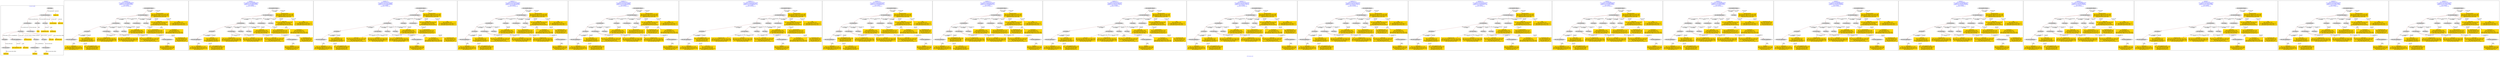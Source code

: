 digraph n0 {
fontcolor="blue"
remincross="true"
label="s20-s-lacma.xml"
subgraph cluster_0 {
label="1-correct model"
n2[style="filled",color="white",fillcolor="lightgray",label="E12_Production1"];
n3[style="filled",color="white",fillcolor="lightgray",label="E21_Person1"];
n4[style="filled",color="white",fillcolor="lightgray",label="E52_Time-Span1"];
n5[style="filled",color="white",fillcolor="lightgray",label="E69_Death1"];
n6[style="filled",color="white",fillcolor="lightgray",label="E82_Actor_Appellation1"];
n7[shape="plaintext",style="filled",fillcolor="gold",label="Artwork_in_Focus"];
n8[style="filled",color="white",fillcolor="lightgray",label="E53_Place1"];
n9[style="filled",color="white",fillcolor="lightgray",label="E67_Birth1"];
n10[shape="plaintext",style="filled",fillcolor="gold",label="Artist_URI"];
n11[style="filled",color="white",fillcolor="lightgray",label="E22_Man-Made_Object1"];
n12[style="filled",color="white",fillcolor="lightgray",label="E35_Title1"];
n13[style="filled",color="white",fillcolor="lightgray",label="E55_Type1"];
n14[shape="plaintext",style="filled",fillcolor="gold",label="Artwork_Details"];
n15[shape="plaintext",style="filled",fillcolor="gold",label="Object_URI"];
n16[shape="plaintext",style="filled",fillcolor="gold",label="Title"];
n17[style="filled",color="white",fillcolor="lightgray",label="E38_Image1"];
n18[shape="plaintext",style="filled",fillcolor="gold",label="Image_URL"];
n19[style="filled",color="white",fillcolor="lightgray",label="E48_Place_Name1"];
n20[shape="plaintext",style="filled",fillcolor="gold",label="Residence"];
n21[shape="plaintext",style="filled",fillcolor="gold",label="Production_Year"];
n22[style="filled",color="white",fillcolor="lightgray",label="E52_Time-Span2"];
n23[shape="plaintext",style="filled",fillcolor="gold",label="birth_date"];
n24[style="filled",color="white",fillcolor="lightgray",label="E52_Time-Span3"];
n25[shape="plaintext",style="filled",fillcolor="gold",label="death_date"];
n26[shape="plaintext",style="filled",fillcolor="gold",label="Classification_URI"];
n27[shape="plaintext",style="filled",fillcolor="gold",label="Classification"];
n28[shape="plaintext",style="filled",fillcolor="gold",label="Artist_Appellation_URI"];
n29[shape="plaintext",style="filled",fillcolor="gold",label="Artist_Name"];
}
subgraph cluster_1 {
label="candidate 0\nlink coherence:0.88\nnode coherence:0.9166666666666666\nconfidence:0.4467329673546657\nmapping score:0.502085592292825\ncost:24.99904\n-precision:0.44-recall:0.41"
n31[style="filled",color="white",fillcolor="lightgray",label="E12_Production1"];
n32[style="filled",color="white",fillcolor="lightgray",label="E21_Person1"];
n33[style="filled",color="white",fillcolor="lightgray",label="E52_Time-Span2"];
n34[style="filled",color="white",fillcolor="lightgray",label="E53_Place1"];
n35[style="filled",color="white",fillcolor="lightgray",label="E55_Type1"];
n36[style="filled",color="white",fillcolor="lightgray",label="E82_Actor_Appellation1"];
n37[style="filled",color="white",fillcolor="lightgray",label="E22_Man-Made_Object1"];
n38[style="filled",color="white",fillcolor="lightgray",label="E38_Image1"];
n39[style="filled",color="white",fillcolor="lightgray",label="E54_Dimension1"];
n40[style="filled",color="white",fillcolor="lightgray",label="E55_Type2"];
n41[style="filled",color="white",fillcolor="lightgray",label="E33_Linguistic_Object2"];
n42[style="filled",color="white",fillcolor="lightgray",label="E44_Place_Appellation1"];
n43[shape="plaintext",style="filled",fillcolor="gold",label="Object_URI\n[E22_Man-Made_Object,classLink,0.808]\n[E30_Right,P3_has_note,0.086]\n[E8_Acquisition,P3_has_note,0.053]\n[E22_Man-Made_Object,P3_has_note,0.053]"];
n44[shape="plaintext",style="filled",fillcolor="gold",label="Classification\n[E55_Type,label,0.307]\n[E55_Type,classLink,0.303]\n[E33_Linguistic_Object,P3_has_note,0.225]\n[E22_Man-Made_Object,P3_has_note,0.165]"];
n45[shape="plaintext",style="filled",fillcolor="gold",label="Production_Year\n[E52_Time-Span,P82b_end_of_the_end,0.422]\n[E52_Time-Span,P82_at_some_time_within,0.293]\n[E52_Time-Span,P82a_begin_of_the_begin,0.226]\n[E52_Time-Span,label,0.058]"];
n46[shape="plaintext",style="filled",fillcolor="gold",label="Artist_Name\n[E82_Actor_Appellation,label,0.356]\n[E22_Man-Made_Object,P3_has_note,0.256]\n[E73_Information_Object,P3_has_note,0.212]\n[E35_Title,label,0.177]"];
n47[shape="plaintext",style="filled",fillcolor="gold",label="Artwork_Details\n[E54_Dimension,P3_has_note,0.514]\n[E8_Acquisition,P3_has_note,0.182]\n[E22_Man-Made_Object,P3_has_note,0.174]\n[E34_Inscription,P3_has_note,0.129]"];
n48[shape="plaintext",style="filled",fillcolor="gold",label="Title\n[E35_Title,label,0.282]\n[E22_Man-Made_Object,P3_has_note,0.267]\n[E30_Right,P3_has_note,0.234]\n[E73_Information_Object,P3_has_note,0.217]"];
n49[shape="plaintext",style="filled",fillcolor="gold",label="birth_date\n[E52_Time-Span,P82a_begin_of_the_begin,0.502]\n[E52_Time-Span,P82_at_some_time_within,0.252]\n[E52_Time-Span,P82b_end_of_the_end,0.177]\n[E52_Time-Span,label,0.069]"];
n50[shape="plaintext",style="filled",fillcolor="gold",label="Image_URL\n[E38_Image,classLink,0.538]\n[E78_Collection,classLink,0.205]\n[E22_Man-Made_Object,classLink,0.174]\n[E21_Person,classLink,0.084]"];
n51[shape="plaintext",style="filled",fillcolor="gold",label="Artist_URI\n[E21_Person,classLink,0.35]\n[E39_Actor,classLink,0.289]\n[E82_Actor_Appellation,classLink,0.275]\n[E30_Right,P3_has_note,0.087]"];
n52[shape="plaintext",style="filled",fillcolor="gold",label="death_date\n[E52_Time-Span,P82_at_some_time_within,0.367]\n[E52_Time-Span,P82b_end_of_the_end,0.265]\n[E52_Time-Span,label,0.218]\n[E52_Time-Span,P82a_begin_of_the_begin,0.15]"];
n53[shape="plaintext",style="filled",fillcolor="gold",label="Residence\n[E44_Place_Appellation,label,0.427]\n[E12_Production,P3_has_note,0.269]\n[E39_Actor,P3_has_note,0.16]\n[E35_Title,label,0.144]"];
n54[shape="plaintext",style="filled",fillcolor="gold",label="Classification_URI\n[E55_Type,classLink,0.545]\n[E74_Group,classLink,0.162]\n[E55_Type,label,0.162]\n[E57_Material,classLink,0.131]"];
n55[shape="plaintext",style="filled",fillcolor="gold",label="Artist_Appellation_URI\n[E82_Actor_Appellation,classLink,0.56]\n[E21_Person,classLink,0.396]\n[E39_Actor,classLink,0.034]\n[E30_Right,P3_has_note,0.01]"];
n56[shape="plaintext",style="filled",fillcolor="gold",label="Artwork_in_Focus\n[E22_Man-Made_Object,P3_has_note,0.299]\n[E33_Linguistic_Object,P3_has_note,0.293]\n[E73_Information_Object,P3_has_note,0.271]\n[E39_Actor,P3_has_note,0.138]"];
}
subgraph cluster_2 {
label="candidate 1\nlink coherence:0.88\nnode coherence:0.9166666666666666\nconfidence:0.4467329673546657\nmapping score:0.502085592292825\ncost:24.99909\n-precision:0.44-recall:0.41"
n58[style="filled",color="white",fillcolor="lightgray",label="E12_Production1"];
n59[style="filled",color="white",fillcolor="lightgray",label="E21_Person1"];
n60[style="filled",color="white",fillcolor="lightgray",label="E52_Time-Span2"];
n61[style="filled",color="white",fillcolor="lightgray",label="E53_Place1"];
n62[style="filled",color="white",fillcolor="lightgray",label="E55_Type1"];
n63[style="filled",color="white",fillcolor="lightgray",label="E82_Actor_Appellation1"];
n64[style="filled",color="white",fillcolor="lightgray",label="E22_Man-Made_Object1"];
n65[style="filled",color="white",fillcolor="lightgray",label="E38_Image1"];
n66[style="filled",color="white",fillcolor="lightgray",label="E54_Dimension1"];
n67[style="filled",color="white",fillcolor="lightgray",label="E55_Type3"];
n68[style="filled",color="white",fillcolor="lightgray",label="E33_Linguistic_Object2"];
n69[style="filled",color="white",fillcolor="lightgray",label="E44_Place_Appellation1"];
n70[shape="plaintext",style="filled",fillcolor="gold",label="Object_URI\n[E22_Man-Made_Object,classLink,0.808]\n[E30_Right,P3_has_note,0.086]\n[E8_Acquisition,P3_has_note,0.053]\n[E22_Man-Made_Object,P3_has_note,0.053]"];
n71[shape="plaintext",style="filled",fillcolor="gold",label="Production_Year\n[E52_Time-Span,P82b_end_of_the_end,0.422]\n[E52_Time-Span,P82_at_some_time_within,0.293]\n[E52_Time-Span,P82a_begin_of_the_begin,0.226]\n[E52_Time-Span,label,0.058]"];
n72[shape="plaintext",style="filled",fillcolor="gold",label="Artist_Name\n[E82_Actor_Appellation,label,0.356]\n[E22_Man-Made_Object,P3_has_note,0.256]\n[E73_Information_Object,P3_has_note,0.212]\n[E35_Title,label,0.177]"];
n73[shape="plaintext",style="filled",fillcolor="gold",label="Classification\n[E55_Type,label,0.307]\n[E55_Type,classLink,0.303]\n[E33_Linguistic_Object,P3_has_note,0.225]\n[E22_Man-Made_Object,P3_has_note,0.165]"];
n74[shape="plaintext",style="filled",fillcolor="gold",label="Artwork_Details\n[E54_Dimension,P3_has_note,0.514]\n[E8_Acquisition,P3_has_note,0.182]\n[E22_Man-Made_Object,P3_has_note,0.174]\n[E34_Inscription,P3_has_note,0.129]"];
n75[shape="plaintext",style="filled",fillcolor="gold",label="Title\n[E35_Title,label,0.282]\n[E22_Man-Made_Object,P3_has_note,0.267]\n[E30_Right,P3_has_note,0.234]\n[E73_Information_Object,P3_has_note,0.217]"];
n76[shape="plaintext",style="filled",fillcolor="gold",label="birth_date\n[E52_Time-Span,P82a_begin_of_the_begin,0.502]\n[E52_Time-Span,P82_at_some_time_within,0.252]\n[E52_Time-Span,P82b_end_of_the_end,0.177]\n[E52_Time-Span,label,0.069]"];
n77[shape="plaintext",style="filled",fillcolor="gold",label="Image_URL\n[E38_Image,classLink,0.538]\n[E78_Collection,classLink,0.205]\n[E22_Man-Made_Object,classLink,0.174]\n[E21_Person,classLink,0.084]"];
n78[shape="plaintext",style="filled",fillcolor="gold",label="Artist_URI\n[E21_Person,classLink,0.35]\n[E39_Actor,classLink,0.289]\n[E82_Actor_Appellation,classLink,0.275]\n[E30_Right,P3_has_note,0.087]"];
n79[shape="plaintext",style="filled",fillcolor="gold",label="death_date\n[E52_Time-Span,P82_at_some_time_within,0.367]\n[E52_Time-Span,P82b_end_of_the_end,0.265]\n[E52_Time-Span,label,0.218]\n[E52_Time-Span,P82a_begin_of_the_begin,0.15]"];
n80[shape="plaintext",style="filled",fillcolor="gold",label="Residence\n[E44_Place_Appellation,label,0.427]\n[E12_Production,P3_has_note,0.269]\n[E39_Actor,P3_has_note,0.16]\n[E35_Title,label,0.144]"];
n81[shape="plaintext",style="filled",fillcolor="gold",label="Classification_URI\n[E55_Type,classLink,0.545]\n[E74_Group,classLink,0.162]\n[E55_Type,label,0.162]\n[E57_Material,classLink,0.131]"];
n82[shape="plaintext",style="filled",fillcolor="gold",label="Artist_Appellation_URI\n[E82_Actor_Appellation,classLink,0.56]\n[E21_Person,classLink,0.396]\n[E39_Actor,classLink,0.034]\n[E30_Right,P3_has_note,0.01]"];
n83[shape="plaintext",style="filled",fillcolor="gold",label="Artwork_in_Focus\n[E22_Man-Made_Object,P3_has_note,0.299]\n[E33_Linguistic_Object,P3_has_note,0.293]\n[E73_Information_Object,P3_has_note,0.271]\n[E39_Actor,P3_has_note,0.138]"];
}
subgraph cluster_3 {
label="candidate 10\nlink coherence:0.875\nnode coherence:0.9130434782608695\nconfidence:0.43027428731938855\nmapping score:0.5072963980505623\ncost:23.99909\n-precision:0.5-recall:0.44"
n85[style="filled",color="white",fillcolor="lightgray",label="E12_Production1"];
n86[style="filled",color="white",fillcolor="lightgray",label="E21_Person1"];
n87[style="filled",color="white",fillcolor="lightgray",label="E52_Time-Span2"];
n88[style="filled",color="white",fillcolor="lightgray",label="E53_Place1"];
n89[style="filled",color="white",fillcolor="lightgray",label="E55_Type1"];
n90[style="filled",color="white",fillcolor="lightgray",label="E82_Actor_Appellation1"];
n91[style="filled",color="white",fillcolor="lightgray",label="E22_Man-Made_Object1"];
n92[style="filled",color="white",fillcolor="lightgray",label="E38_Image1"];
n93[style="filled",color="white",fillcolor="lightgray",label="E54_Dimension1"];
n94[style="filled",color="white",fillcolor="lightgray",label="E33_Linguistic_Object2"];
n95[style="filled",color="white",fillcolor="lightgray",label="E44_Place_Appellation1"];
n96[shape="plaintext",style="filled",fillcolor="gold",label="Object_URI\n[E22_Man-Made_Object,classLink,0.808]\n[E30_Right,P3_has_note,0.086]\n[E8_Acquisition,P3_has_note,0.053]\n[E22_Man-Made_Object,P3_has_note,0.053]"];
n97[shape="plaintext",style="filled",fillcolor="gold",label="death_date\n[E52_Time-Span,P82_at_some_time_within,0.367]\n[E52_Time-Span,P82b_end_of_the_end,0.265]\n[E52_Time-Span,label,0.218]\n[E52_Time-Span,P82a_begin_of_the_begin,0.15]"];
n98[shape="plaintext",style="filled",fillcolor="gold",label="Artist_Name\n[E82_Actor_Appellation,label,0.356]\n[E22_Man-Made_Object,P3_has_note,0.256]\n[E73_Information_Object,P3_has_note,0.212]\n[E35_Title,label,0.177]"];
n99[shape="plaintext",style="filled",fillcolor="gold",label="Artwork_Details\n[E54_Dimension,P3_has_note,0.514]\n[E8_Acquisition,P3_has_note,0.182]\n[E22_Man-Made_Object,P3_has_note,0.174]\n[E34_Inscription,P3_has_note,0.129]"];
n100[shape="plaintext",style="filled",fillcolor="gold",label="Title\n[E35_Title,label,0.282]\n[E22_Man-Made_Object,P3_has_note,0.267]\n[E30_Right,P3_has_note,0.234]\n[E73_Information_Object,P3_has_note,0.217]"];
n101[shape="plaintext",style="filled",fillcolor="gold",label="birth_date\n[E52_Time-Span,P82a_begin_of_the_begin,0.502]\n[E52_Time-Span,P82_at_some_time_within,0.252]\n[E52_Time-Span,P82b_end_of_the_end,0.177]\n[E52_Time-Span,label,0.069]"];
n102[shape="plaintext",style="filled",fillcolor="gold",label="Image_URL\n[E38_Image,classLink,0.538]\n[E78_Collection,classLink,0.205]\n[E22_Man-Made_Object,classLink,0.174]\n[E21_Person,classLink,0.084]"];
n103[shape="plaintext",style="filled",fillcolor="gold",label="Classification\n[E55_Type,label,0.307]\n[E55_Type,classLink,0.303]\n[E33_Linguistic_Object,P3_has_note,0.225]\n[E22_Man-Made_Object,P3_has_note,0.165]"];
n104[shape="plaintext",style="filled",fillcolor="gold",label="Artist_URI\n[E21_Person,classLink,0.35]\n[E39_Actor,classLink,0.289]\n[E82_Actor_Appellation,classLink,0.275]\n[E30_Right,P3_has_note,0.087]"];
n105[shape="plaintext",style="filled",fillcolor="gold",label="Production_Year\n[E52_Time-Span,P82b_end_of_the_end,0.422]\n[E52_Time-Span,P82_at_some_time_within,0.293]\n[E52_Time-Span,P82a_begin_of_the_begin,0.226]\n[E52_Time-Span,label,0.058]"];
n106[shape="plaintext",style="filled",fillcolor="gold",label="Residence\n[E44_Place_Appellation,label,0.427]\n[E12_Production,P3_has_note,0.269]\n[E39_Actor,P3_has_note,0.16]\n[E35_Title,label,0.144]"];
n107[shape="plaintext",style="filled",fillcolor="gold",label="Classification_URI\n[E55_Type,classLink,0.545]\n[E74_Group,classLink,0.162]\n[E55_Type,label,0.162]\n[E57_Material,classLink,0.131]"];
n108[shape="plaintext",style="filled",fillcolor="gold",label="Artist_Appellation_URI\n[E82_Actor_Appellation,classLink,0.56]\n[E21_Person,classLink,0.396]\n[E39_Actor,classLink,0.034]\n[E30_Right,P3_has_note,0.01]"];
n109[shape="plaintext",style="filled",fillcolor="gold",label="Artwork_in_Focus\n[E22_Man-Made_Object,P3_has_note,0.299]\n[E33_Linguistic_Object,P3_has_note,0.293]\n[E73_Information_Object,P3_has_note,0.271]\n[E39_Actor,P3_has_note,0.138]"];
}
subgraph cluster_4 {
label="candidate 11\nlink coherence:0.875\nnode coherence:0.9130434782608695\nconfidence:0.43027428731938855\nmapping score:0.5072963980505623\ncost:23.99914\n-precision:0.54-recall:0.48"
n111[style="filled",color="white",fillcolor="lightgray",label="E12_Production1"];
n112[style="filled",color="white",fillcolor="lightgray",label="E21_Person1"];
n113[style="filled",color="white",fillcolor="lightgray",label="E52_Time-Span2"];
n114[style="filled",color="white",fillcolor="lightgray",label="E53_Place1"];
n115[style="filled",color="white",fillcolor="lightgray",label="E82_Actor_Appellation1"];
n116[style="filled",color="white",fillcolor="lightgray",label="E22_Man-Made_Object1"];
n117[style="filled",color="white",fillcolor="lightgray",label="E38_Image1"];
n118[style="filled",color="white",fillcolor="lightgray",label="E54_Dimension1"];
n119[style="filled",color="white",fillcolor="lightgray",label="E55_Type2"];
n120[style="filled",color="white",fillcolor="lightgray",label="E33_Linguistic_Object2"];
n121[style="filled",color="white",fillcolor="lightgray",label="E44_Place_Appellation1"];
n122[shape="plaintext",style="filled",fillcolor="gold",label="Object_URI\n[E22_Man-Made_Object,classLink,0.808]\n[E30_Right,P3_has_note,0.086]\n[E8_Acquisition,P3_has_note,0.053]\n[E22_Man-Made_Object,P3_has_note,0.053]"];
n123[shape="plaintext",style="filled",fillcolor="gold",label="Classification\n[E55_Type,label,0.307]\n[E55_Type,classLink,0.303]\n[E33_Linguistic_Object,P3_has_note,0.225]\n[E22_Man-Made_Object,P3_has_note,0.165]"];
n124[shape="plaintext",style="filled",fillcolor="gold",label="death_date\n[E52_Time-Span,P82_at_some_time_within,0.367]\n[E52_Time-Span,P82b_end_of_the_end,0.265]\n[E52_Time-Span,label,0.218]\n[E52_Time-Span,P82a_begin_of_the_begin,0.15]"];
n125[shape="plaintext",style="filled",fillcolor="gold",label="Artist_Name\n[E82_Actor_Appellation,label,0.356]\n[E22_Man-Made_Object,P3_has_note,0.256]\n[E73_Information_Object,P3_has_note,0.212]\n[E35_Title,label,0.177]"];
n126[shape="plaintext",style="filled",fillcolor="gold",label="Artwork_Details\n[E54_Dimension,P3_has_note,0.514]\n[E8_Acquisition,P3_has_note,0.182]\n[E22_Man-Made_Object,P3_has_note,0.174]\n[E34_Inscription,P3_has_note,0.129]"];
n127[shape="plaintext",style="filled",fillcolor="gold",label="Title\n[E35_Title,label,0.282]\n[E22_Man-Made_Object,P3_has_note,0.267]\n[E30_Right,P3_has_note,0.234]\n[E73_Information_Object,P3_has_note,0.217]"];
n128[shape="plaintext",style="filled",fillcolor="gold",label="birth_date\n[E52_Time-Span,P82a_begin_of_the_begin,0.502]\n[E52_Time-Span,P82_at_some_time_within,0.252]\n[E52_Time-Span,P82b_end_of_the_end,0.177]\n[E52_Time-Span,label,0.069]"];
n129[shape="plaintext",style="filled",fillcolor="gold",label="Image_URL\n[E38_Image,classLink,0.538]\n[E78_Collection,classLink,0.205]\n[E22_Man-Made_Object,classLink,0.174]\n[E21_Person,classLink,0.084]"];
n130[shape="plaintext",style="filled",fillcolor="gold",label="Classification_URI\n[E55_Type,classLink,0.545]\n[E74_Group,classLink,0.162]\n[E55_Type,label,0.162]\n[E57_Material,classLink,0.131]"];
n131[shape="plaintext",style="filled",fillcolor="gold",label="Artist_URI\n[E21_Person,classLink,0.35]\n[E39_Actor,classLink,0.289]\n[E82_Actor_Appellation,classLink,0.275]\n[E30_Right,P3_has_note,0.087]"];
n132[shape="plaintext",style="filled",fillcolor="gold",label="Production_Year\n[E52_Time-Span,P82b_end_of_the_end,0.422]\n[E52_Time-Span,P82_at_some_time_within,0.293]\n[E52_Time-Span,P82a_begin_of_the_begin,0.226]\n[E52_Time-Span,label,0.058]"];
n133[shape="plaintext",style="filled",fillcolor="gold",label="Residence\n[E44_Place_Appellation,label,0.427]\n[E12_Production,P3_has_note,0.269]\n[E39_Actor,P3_has_note,0.16]\n[E35_Title,label,0.144]"];
n134[shape="plaintext",style="filled",fillcolor="gold",label="Artist_Appellation_URI\n[E82_Actor_Appellation,classLink,0.56]\n[E21_Person,classLink,0.396]\n[E39_Actor,classLink,0.034]\n[E30_Right,P3_has_note,0.01]"];
n135[shape="plaintext",style="filled",fillcolor="gold",label="Artwork_in_Focus\n[E22_Man-Made_Object,P3_has_note,0.299]\n[E33_Linguistic_Object,P3_has_note,0.293]\n[E73_Information_Object,P3_has_note,0.271]\n[E39_Actor,P3_has_note,0.138]"];
}
subgraph cluster_5 {
label="candidate 12\nlink coherence:0.875\nnode coherence:0.9130434782608695\nconfidence:0.43027428731938855\nmapping score:0.5072963980505623\ncost:23.99919\n-precision:0.54-recall:0.48"
n137[style="filled",color="white",fillcolor="lightgray",label="E12_Production1"];
n138[style="filled",color="white",fillcolor="lightgray",label="E21_Person1"];
n139[style="filled",color="white",fillcolor="lightgray",label="E52_Time-Span2"];
n140[style="filled",color="white",fillcolor="lightgray",label="E53_Place1"];
n141[style="filled",color="white",fillcolor="lightgray",label="E82_Actor_Appellation1"];
n142[style="filled",color="white",fillcolor="lightgray",label="E22_Man-Made_Object1"];
n143[style="filled",color="white",fillcolor="lightgray",label="E38_Image1"];
n144[style="filled",color="white",fillcolor="lightgray",label="E54_Dimension1"];
n145[style="filled",color="white",fillcolor="lightgray",label="E55_Type3"];
n146[style="filled",color="white",fillcolor="lightgray",label="E33_Linguistic_Object2"];
n147[style="filled",color="white",fillcolor="lightgray",label="E44_Place_Appellation1"];
n148[shape="plaintext",style="filled",fillcolor="gold",label="Object_URI\n[E22_Man-Made_Object,classLink,0.808]\n[E30_Right,P3_has_note,0.086]\n[E8_Acquisition,P3_has_note,0.053]\n[E22_Man-Made_Object,P3_has_note,0.053]"];
n149[shape="plaintext",style="filled",fillcolor="gold",label="death_date\n[E52_Time-Span,P82_at_some_time_within,0.367]\n[E52_Time-Span,P82b_end_of_the_end,0.265]\n[E52_Time-Span,label,0.218]\n[E52_Time-Span,P82a_begin_of_the_begin,0.15]"];
n150[shape="plaintext",style="filled",fillcolor="gold",label="Classification_URI\n[E55_Type,classLink,0.545]\n[E74_Group,classLink,0.162]\n[E55_Type,label,0.162]\n[E57_Material,classLink,0.131]"];
n151[shape="plaintext",style="filled",fillcolor="gold",label="Artist_Name\n[E82_Actor_Appellation,label,0.356]\n[E22_Man-Made_Object,P3_has_note,0.256]\n[E73_Information_Object,P3_has_note,0.212]\n[E35_Title,label,0.177]"];
n152[shape="plaintext",style="filled",fillcolor="gold",label="Classification\n[E55_Type,label,0.307]\n[E55_Type,classLink,0.303]\n[E33_Linguistic_Object,P3_has_note,0.225]\n[E22_Man-Made_Object,P3_has_note,0.165]"];
n153[shape="plaintext",style="filled",fillcolor="gold",label="Artwork_Details\n[E54_Dimension,P3_has_note,0.514]\n[E8_Acquisition,P3_has_note,0.182]\n[E22_Man-Made_Object,P3_has_note,0.174]\n[E34_Inscription,P3_has_note,0.129]"];
n154[shape="plaintext",style="filled",fillcolor="gold",label="Title\n[E35_Title,label,0.282]\n[E22_Man-Made_Object,P3_has_note,0.267]\n[E30_Right,P3_has_note,0.234]\n[E73_Information_Object,P3_has_note,0.217]"];
n155[shape="plaintext",style="filled",fillcolor="gold",label="birth_date\n[E52_Time-Span,P82a_begin_of_the_begin,0.502]\n[E52_Time-Span,P82_at_some_time_within,0.252]\n[E52_Time-Span,P82b_end_of_the_end,0.177]\n[E52_Time-Span,label,0.069]"];
n156[shape="plaintext",style="filled",fillcolor="gold",label="Image_URL\n[E38_Image,classLink,0.538]\n[E78_Collection,classLink,0.205]\n[E22_Man-Made_Object,classLink,0.174]\n[E21_Person,classLink,0.084]"];
n157[shape="plaintext",style="filled",fillcolor="gold",label="Artist_URI\n[E21_Person,classLink,0.35]\n[E39_Actor,classLink,0.289]\n[E82_Actor_Appellation,classLink,0.275]\n[E30_Right,P3_has_note,0.087]"];
n158[shape="plaintext",style="filled",fillcolor="gold",label="Production_Year\n[E52_Time-Span,P82b_end_of_the_end,0.422]\n[E52_Time-Span,P82_at_some_time_within,0.293]\n[E52_Time-Span,P82a_begin_of_the_begin,0.226]\n[E52_Time-Span,label,0.058]"];
n159[shape="plaintext",style="filled",fillcolor="gold",label="Residence\n[E44_Place_Appellation,label,0.427]\n[E12_Production,P3_has_note,0.269]\n[E39_Actor,P3_has_note,0.16]\n[E35_Title,label,0.144]"];
n160[shape="plaintext",style="filled",fillcolor="gold",label="Artist_Appellation_URI\n[E82_Actor_Appellation,classLink,0.56]\n[E21_Person,classLink,0.396]\n[E39_Actor,classLink,0.034]\n[E30_Right,P3_has_note,0.01]"];
n161[shape="plaintext",style="filled",fillcolor="gold",label="Artwork_in_Focus\n[E22_Man-Made_Object,P3_has_note,0.299]\n[E33_Linguistic_Object,P3_has_note,0.293]\n[E73_Information_Object,P3_has_note,0.271]\n[E39_Actor,P3_has_note,0.138]"];
}
subgraph cluster_6 {
label="candidate 13\nlink coherence:0.875\nnode coherence:0.9130434782608695\nconfidence:0.42964923995146737\nmapping score:0.5070880489279218\ncost:23.99909\n-precision:0.38-recall:0.33"
n163[style="filled",color="white",fillcolor="lightgray",label="E12_Production1"];
n164[style="filled",color="white",fillcolor="lightgray",label="E21_Person1"];
n165[style="filled",color="white",fillcolor="lightgray",label="E52_Time-Span2"];
n166[style="filled",color="white",fillcolor="lightgray",label="E53_Place1"];
n167[style="filled",color="white",fillcolor="lightgray",label="E55_Type1"];
n168[style="filled",color="white",fillcolor="lightgray",label="E82_Actor_Appellation1"];
n169[style="filled",color="white",fillcolor="lightgray",label="E22_Man-Made_Object1"];
n170[style="filled",color="white",fillcolor="lightgray",label="E38_Image1"];
n171[style="filled",color="white",fillcolor="lightgray",label="E54_Dimension1"];
n172[style="filled",color="white",fillcolor="lightgray",label="E33_Linguistic_Object2"];
n173[style="filled",color="white",fillcolor="lightgray",label="E44_Place_Appellation1"];
n174[shape="plaintext",style="filled",fillcolor="gold",label="Object_URI\n[E22_Man-Made_Object,classLink,0.808]\n[E30_Right,P3_has_note,0.086]\n[E8_Acquisition,P3_has_note,0.053]\n[E22_Man-Made_Object,P3_has_note,0.053]"];
n175[shape="plaintext",style="filled",fillcolor="gold",label="Production_Year\n[E52_Time-Span,P82b_end_of_the_end,0.422]\n[E52_Time-Span,P82_at_some_time_within,0.293]\n[E52_Time-Span,P82a_begin_of_the_begin,0.226]\n[E52_Time-Span,label,0.058]"];
n176[shape="plaintext",style="filled",fillcolor="gold",label="Artist_Name\n[E82_Actor_Appellation,label,0.356]\n[E22_Man-Made_Object,P3_has_note,0.256]\n[E73_Information_Object,P3_has_note,0.212]\n[E35_Title,label,0.177]"];
n177[shape="plaintext",style="filled",fillcolor="gold",label="Artwork_Details\n[E54_Dimension,P3_has_note,0.514]\n[E8_Acquisition,P3_has_note,0.182]\n[E22_Man-Made_Object,P3_has_note,0.174]\n[E34_Inscription,P3_has_note,0.129]"];
n178[shape="plaintext",style="filled",fillcolor="gold",label="Title\n[E35_Title,label,0.282]\n[E22_Man-Made_Object,P3_has_note,0.267]\n[E30_Right,P3_has_note,0.234]\n[E73_Information_Object,P3_has_note,0.217]"];
n179[shape="plaintext",style="filled",fillcolor="gold",label="birth_date\n[E52_Time-Span,P82a_begin_of_the_begin,0.502]\n[E52_Time-Span,P82_at_some_time_within,0.252]\n[E52_Time-Span,P82b_end_of_the_end,0.177]\n[E52_Time-Span,label,0.069]"];
n180[shape="plaintext",style="filled",fillcolor="gold",label="Image_URL\n[E38_Image,classLink,0.538]\n[E78_Collection,classLink,0.205]\n[E22_Man-Made_Object,classLink,0.174]\n[E21_Person,classLink,0.084]"];
n181[shape="plaintext",style="filled",fillcolor="gold",label="Classification\n[E55_Type,label,0.307]\n[E55_Type,classLink,0.303]\n[E33_Linguistic_Object,P3_has_note,0.225]\n[E22_Man-Made_Object,P3_has_note,0.165]"];
n182[shape="plaintext",style="filled",fillcolor="gold",label="Artist_Appellation_URI\n[E82_Actor_Appellation,classLink,0.56]\n[E21_Person,classLink,0.396]\n[E39_Actor,classLink,0.034]\n[E30_Right,P3_has_note,0.01]"];
n183[shape="plaintext",style="filled",fillcolor="gold",label="death_date\n[E52_Time-Span,P82_at_some_time_within,0.367]\n[E52_Time-Span,P82b_end_of_the_end,0.265]\n[E52_Time-Span,label,0.218]\n[E52_Time-Span,P82a_begin_of_the_begin,0.15]"];
n184[shape="plaintext",style="filled",fillcolor="gold",label="Residence\n[E44_Place_Appellation,label,0.427]\n[E12_Production,P3_has_note,0.269]\n[E39_Actor,P3_has_note,0.16]\n[E35_Title,label,0.144]"];
n185[shape="plaintext",style="filled",fillcolor="gold",label="Classification_URI\n[E55_Type,classLink,0.545]\n[E74_Group,classLink,0.162]\n[E55_Type,label,0.162]\n[E57_Material,classLink,0.131]"];
n186[shape="plaintext",style="filled",fillcolor="gold",label="Artist_URI\n[E21_Person,classLink,0.35]\n[E39_Actor,classLink,0.289]\n[E82_Actor_Appellation,classLink,0.275]\n[E30_Right,P3_has_note,0.087]"];
n187[shape="plaintext",style="filled",fillcolor="gold",label="Artwork_in_Focus\n[E22_Man-Made_Object,P3_has_note,0.299]\n[E33_Linguistic_Object,P3_has_note,0.293]\n[E73_Information_Object,P3_has_note,0.271]\n[E39_Actor,P3_has_note,0.138]"];
}
subgraph cluster_7 {
label="candidate 14\nlink coherence:0.875\nnode coherence:0.9130434782608695\nconfidence:0.42964923995146737\nmapping score:0.5070880489279218\ncost:23.99914\n-precision:0.42-recall:0.37"
n189[style="filled",color="white",fillcolor="lightgray",label="E12_Production1"];
n190[style="filled",color="white",fillcolor="lightgray",label="E21_Person1"];
n191[style="filled",color="white",fillcolor="lightgray",label="E52_Time-Span2"];
n192[style="filled",color="white",fillcolor="lightgray",label="E53_Place1"];
n193[style="filled",color="white",fillcolor="lightgray",label="E82_Actor_Appellation1"];
n194[style="filled",color="white",fillcolor="lightgray",label="E22_Man-Made_Object1"];
n195[style="filled",color="white",fillcolor="lightgray",label="E38_Image1"];
n196[style="filled",color="white",fillcolor="lightgray",label="E54_Dimension1"];
n197[style="filled",color="white",fillcolor="lightgray",label="E55_Type2"];
n198[style="filled",color="white",fillcolor="lightgray",label="E33_Linguistic_Object2"];
n199[style="filled",color="white",fillcolor="lightgray",label="E44_Place_Appellation1"];
n200[shape="plaintext",style="filled",fillcolor="gold",label="Object_URI\n[E22_Man-Made_Object,classLink,0.808]\n[E30_Right,P3_has_note,0.086]\n[E8_Acquisition,P3_has_note,0.053]\n[E22_Man-Made_Object,P3_has_note,0.053]"];
n201[shape="plaintext",style="filled",fillcolor="gold",label="Classification\n[E55_Type,label,0.307]\n[E55_Type,classLink,0.303]\n[E33_Linguistic_Object,P3_has_note,0.225]\n[E22_Man-Made_Object,P3_has_note,0.165]"];
n202[shape="plaintext",style="filled",fillcolor="gold",label="Production_Year\n[E52_Time-Span,P82b_end_of_the_end,0.422]\n[E52_Time-Span,P82_at_some_time_within,0.293]\n[E52_Time-Span,P82a_begin_of_the_begin,0.226]\n[E52_Time-Span,label,0.058]"];
n203[shape="plaintext",style="filled",fillcolor="gold",label="Artist_Name\n[E82_Actor_Appellation,label,0.356]\n[E22_Man-Made_Object,P3_has_note,0.256]\n[E73_Information_Object,P3_has_note,0.212]\n[E35_Title,label,0.177]"];
n204[shape="plaintext",style="filled",fillcolor="gold",label="Artwork_Details\n[E54_Dimension,P3_has_note,0.514]\n[E8_Acquisition,P3_has_note,0.182]\n[E22_Man-Made_Object,P3_has_note,0.174]\n[E34_Inscription,P3_has_note,0.129]"];
n205[shape="plaintext",style="filled",fillcolor="gold",label="Title\n[E35_Title,label,0.282]\n[E22_Man-Made_Object,P3_has_note,0.267]\n[E30_Right,P3_has_note,0.234]\n[E73_Information_Object,P3_has_note,0.217]"];
n206[shape="plaintext",style="filled",fillcolor="gold",label="birth_date\n[E52_Time-Span,P82a_begin_of_the_begin,0.502]\n[E52_Time-Span,P82_at_some_time_within,0.252]\n[E52_Time-Span,P82b_end_of_the_end,0.177]\n[E52_Time-Span,label,0.069]"];
n207[shape="plaintext",style="filled",fillcolor="gold",label="Image_URL\n[E38_Image,classLink,0.538]\n[E78_Collection,classLink,0.205]\n[E22_Man-Made_Object,classLink,0.174]\n[E21_Person,classLink,0.084]"];
n208[shape="plaintext",style="filled",fillcolor="gold",label="Classification_URI\n[E55_Type,classLink,0.545]\n[E74_Group,classLink,0.162]\n[E55_Type,label,0.162]\n[E57_Material,classLink,0.131]"];
n209[shape="plaintext",style="filled",fillcolor="gold",label="Artist_Appellation_URI\n[E82_Actor_Appellation,classLink,0.56]\n[E21_Person,classLink,0.396]\n[E39_Actor,classLink,0.034]\n[E30_Right,P3_has_note,0.01]"];
n210[shape="plaintext",style="filled",fillcolor="gold",label="death_date\n[E52_Time-Span,P82_at_some_time_within,0.367]\n[E52_Time-Span,P82b_end_of_the_end,0.265]\n[E52_Time-Span,label,0.218]\n[E52_Time-Span,P82a_begin_of_the_begin,0.15]"];
n211[shape="plaintext",style="filled",fillcolor="gold",label="Residence\n[E44_Place_Appellation,label,0.427]\n[E12_Production,P3_has_note,0.269]\n[E39_Actor,P3_has_note,0.16]\n[E35_Title,label,0.144]"];
n212[shape="plaintext",style="filled",fillcolor="gold",label="Artist_URI\n[E21_Person,classLink,0.35]\n[E39_Actor,classLink,0.289]\n[E82_Actor_Appellation,classLink,0.275]\n[E30_Right,P3_has_note,0.087]"];
n213[shape="plaintext",style="filled",fillcolor="gold",label="Artwork_in_Focus\n[E22_Man-Made_Object,P3_has_note,0.299]\n[E33_Linguistic_Object,P3_has_note,0.293]\n[E73_Information_Object,P3_has_note,0.271]\n[E39_Actor,P3_has_note,0.138]"];
}
subgraph cluster_8 {
label="candidate 15\nlink coherence:0.875\nnode coherence:0.9130434782608695\nconfidence:0.42964923995146737\nmapping score:0.5070880489279218\ncost:23.99919\n-precision:0.42-recall:0.37"
n215[style="filled",color="white",fillcolor="lightgray",label="E12_Production1"];
n216[style="filled",color="white",fillcolor="lightgray",label="E21_Person1"];
n217[style="filled",color="white",fillcolor="lightgray",label="E52_Time-Span2"];
n218[style="filled",color="white",fillcolor="lightgray",label="E53_Place1"];
n219[style="filled",color="white",fillcolor="lightgray",label="E82_Actor_Appellation1"];
n220[style="filled",color="white",fillcolor="lightgray",label="E22_Man-Made_Object1"];
n221[style="filled",color="white",fillcolor="lightgray",label="E38_Image1"];
n222[style="filled",color="white",fillcolor="lightgray",label="E54_Dimension1"];
n223[style="filled",color="white",fillcolor="lightgray",label="E55_Type3"];
n224[style="filled",color="white",fillcolor="lightgray",label="E33_Linguistic_Object2"];
n225[style="filled",color="white",fillcolor="lightgray",label="E44_Place_Appellation1"];
n226[shape="plaintext",style="filled",fillcolor="gold",label="Object_URI\n[E22_Man-Made_Object,classLink,0.808]\n[E30_Right,P3_has_note,0.086]\n[E8_Acquisition,P3_has_note,0.053]\n[E22_Man-Made_Object,P3_has_note,0.053]"];
n227[shape="plaintext",style="filled",fillcolor="gold",label="Production_Year\n[E52_Time-Span,P82b_end_of_the_end,0.422]\n[E52_Time-Span,P82_at_some_time_within,0.293]\n[E52_Time-Span,P82a_begin_of_the_begin,0.226]\n[E52_Time-Span,label,0.058]"];
n228[shape="plaintext",style="filled",fillcolor="gold",label="Classification_URI\n[E55_Type,classLink,0.545]\n[E74_Group,classLink,0.162]\n[E55_Type,label,0.162]\n[E57_Material,classLink,0.131]"];
n229[shape="plaintext",style="filled",fillcolor="gold",label="Artist_Name\n[E82_Actor_Appellation,label,0.356]\n[E22_Man-Made_Object,P3_has_note,0.256]\n[E73_Information_Object,P3_has_note,0.212]\n[E35_Title,label,0.177]"];
n230[shape="plaintext",style="filled",fillcolor="gold",label="Classification\n[E55_Type,label,0.307]\n[E55_Type,classLink,0.303]\n[E33_Linguistic_Object,P3_has_note,0.225]\n[E22_Man-Made_Object,P3_has_note,0.165]"];
n231[shape="plaintext",style="filled",fillcolor="gold",label="Artwork_Details\n[E54_Dimension,P3_has_note,0.514]\n[E8_Acquisition,P3_has_note,0.182]\n[E22_Man-Made_Object,P3_has_note,0.174]\n[E34_Inscription,P3_has_note,0.129]"];
n232[shape="plaintext",style="filled",fillcolor="gold",label="Title\n[E35_Title,label,0.282]\n[E22_Man-Made_Object,P3_has_note,0.267]\n[E30_Right,P3_has_note,0.234]\n[E73_Information_Object,P3_has_note,0.217]"];
n233[shape="plaintext",style="filled",fillcolor="gold",label="birth_date\n[E52_Time-Span,P82a_begin_of_the_begin,0.502]\n[E52_Time-Span,P82_at_some_time_within,0.252]\n[E52_Time-Span,P82b_end_of_the_end,0.177]\n[E52_Time-Span,label,0.069]"];
n234[shape="plaintext",style="filled",fillcolor="gold",label="Image_URL\n[E38_Image,classLink,0.538]\n[E78_Collection,classLink,0.205]\n[E22_Man-Made_Object,classLink,0.174]\n[E21_Person,classLink,0.084]"];
n235[shape="plaintext",style="filled",fillcolor="gold",label="Artist_Appellation_URI\n[E82_Actor_Appellation,classLink,0.56]\n[E21_Person,classLink,0.396]\n[E39_Actor,classLink,0.034]\n[E30_Right,P3_has_note,0.01]"];
n236[shape="plaintext",style="filled",fillcolor="gold",label="death_date\n[E52_Time-Span,P82_at_some_time_within,0.367]\n[E52_Time-Span,P82b_end_of_the_end,0.265]\n[E52_Time-Span,label,0.218]\n[E52_Time-Span,P82a_begin_of_the_begin,0.15]"];
n237[shape="plaintext",style="filled",fillcolor="gold",label="Residence\n[E44_Place_Appellation,label,0.427]\n[E12_Production,P3_has_note,0.269]\n[E39_Actor,P3_has_note,0.16]\n[E35_Title,label,0.144]"];
n238[shape="plaintext",style="filled",fillcolor="gold",label="Artist_URI\n[E21_Person,classLink,0.35]\n[E39_Actor,classLink,0.289]\n[E82_Actor_Appellation,classLink,0.275]\n[E30_Right,P3_has_note,0.087]"];
n239[shape="plaintext",style="filled",fillcolor="gold",label="Artwork_in_Focus\n[E22_Man-Made_Object,P3_has_note,0.299]\n[E33_Linguistic_Object,P3_has_note,0.293]\n[E73_Information_Object,P3_has_note,0.271]\n[E39_Actor,P3_has_note,0.138]"];
}
subgraph cluster_9 {
label="candidate 16\nlink coherence:0.875\nnode coherence:0.9130434782608695\nconfidence:0.42687052736681125\nmapping score:0.5061618113997032\ncost:122.99909\n-precision:0.5-recall:0.44"
n241[style="filled",color="white",fillcolor="lightgray",label="E12_Production1"];
n242[style="filled",color="white",fillcolor="lightgray",label="E21_Person1"];
n243[style="filled",color="white",fillcolor="lightgray",label="E52_Time-Span2"];
n244[style="filled",color="white",fillcolor="lightgray",label="E53_Place1"];
n245[style="filled",color="white",fillcolor="lightgray",label="E55_Type1"];
n246[style="filled",color="white",fillcolor="lightgray",label="E82_Actor_Appellation1"];
n247[style="filled",color="white",fillcolor="lightgray",label="E22_Man-Made_Object1"];
n248[style="filled",color="white",fillcolor="lightgray",label="E38_Image1"];
n249[style="filled",color="white",fillcolor="lightgray",label="E54_Dimension1"];
n250[style="filled",color="white",fillcolor="lightgray",label="E33_Linguistic_Object2"];
n251[style="filled",color="white",fillcolor="lightgray",label="E44_Place_Appellation1"];
n252[shape="plaintext",style="filled",fillcolor="gold",label="Object_URI\n[E22_Man-Made_Object,classLink,0.808]\n[E30_Right,P3_has_note,0.086]\n[E8_Acquisition,P3_has_note,0.053]\n[E22_Man-Made_Object,P3_has_note,0.053]"];
n253[shape="plaintext",style="filled",fillcolor="gold",label="Artist_Name\n[E82_Actor_Appellation,label,0.356]\n[E22_Man-Made_Object,P3_has_note,0.256]\n[E73_Information_Object,P3_has_note,0.212]\n[E35_Title,label,0.177]"];
n254[shape="plaintext",style="filled",fillcolor="gold",label="Artwork_Details\n[E54_Dimension,P3_has_note,0.514]\n[E8_Acquisition,P3_has_note,0.182]\n[E22_Man-Made_Object,P3_has_note,0.174]\n[E34_Inscription,P3_has_note,0.129]"];
n255[shape="plaintext",style="filled",fillcolor="gold",label="Title\n[E35_Title,label,0.282]\n[E22_Man-Made_Object,P3_has_note,0.267]\n[E30_Right,P3_has_note,0.234]\n[E73_Information_Object,P3_has_note,0.217]"];
n256[shape="plaintext",style="filled",fillcolor="gold",label="birth_date\n[E52_Time-Span,P82a_begin_of_the_begin,0.502]\n[E52_Time-Span,P82_at_some_time_within,0.252]\n[E52_Time-Span,P82b_end_of_the_end,0.177]\n[E52_Time-Span,label,0.069]"];
n257[shape="plaintext",style="filled",fillcolor="gold",label="Image_URL\n[E38_Image,classLink,0.538]\n[E78_Collection,classLink,0.205]\n[E22_Man-Made_Object,classLink,0.174]\n[E21_Person,classLink,0.084]"];
n258[shape="plaintext",style="filled",fillcolor="gold",label="Classification\n[E55_Type,label,0.307]\n[E55_Type,classLink,0.303]\n[E33_Linguistic_Object,P3_has_note,0.225]\n[E22_Man-Made_Object,P3_has_note,0.165]"];
n259[shape="plaintext",style="filled",fillcolor="gold",label="Artist_URI\n[E21_Person,classLink,0.35]\n[E39_Actor,classLink,0.289]\n[E82_Actor_Appellation,classLink,0.275]\n[E30_Right,P3_has_note,0.087]"];
n260[shape="plaintext",style="filled",fillcolor="gold",label="Production_Year\n[E52_Time-Span,P82b_end_of_the_end,0.422]\n[E52_Time-Span,P82_at_some_time_within,0.293]\n[E52_Time-Span,P82a_begin_of_the_begin,0.226]\n[E52_Time-Span,label,0.058]"];
n261[shape="plaintext",style="filled",fillcolor="gold",label="Residence\n[E44_Place_Appellation,label,0.427]\n[E12_Production,P3_has_note,0.269]\n[E39_Actor,P3_has_note,0.16]\n[E35_Title,label,0.144]"];
n262[shape="plaintext",style="filled",fillcolor="gold",label="Classification_URI\n[E55_Type,classLink,0.545]\n[E74_Group,classLink,0.162]\n[E55_Type,label,0.162]\n[E57_Material,classLink,0.131]"];
n263[shape="plaintext",style="filled",fillcolor="gold",label="Artist_Appellation_URI\n[E82_Actor_Appellation,classLink,0.56]\n[E21_Person,classLink,0.396]\n[E39_Actor,classLink,0.034]\n[E30_Right,P3_has_note,0.01]"];
n264[shape="plaintext",style="filled",fillcolor="gold",label="death_date\n[E52_Time-Span,P82_at_some_time_within,0.367]\n[E52_Time-Span,P82b_end_of_the_end,0.265]\n[E52_Time-Span,label,0.218]\n[E52_Time-Span,P82a_begin_of_the_begin,0.15]"];
n265[shape="plaintext",style="filled",fillcolor="gold",label="Artwork_in_Focus\n[E22_Man-Made_Object,P3_has_note,0.299]\n[E33_Linguistic_Object,P3_has_note,0.293]\n[E73_Information_Object,P3_has_note,0.271]\n[E39_Actor,P3_has_note,0.138]"];
}
subgraph cluster_10 {
label="candidate 17\nlink coherence:0.875\nnode coherence:0.9130434782608695\nconfidence:0.42687052736681125\nmapping score:0.5061618113997032\ncost:122.99914\n-precision:0.54-recall:0.48"
n267[style="filled",color="white",fillcolor="lightgray",label="E12_Production1"];
n268[style="filled",color="white",fillcolor="lightgray",label="E21_Person1"];
n269[style="filled",color="white",fillcolor="lightgray",label="E52_Time-Span2"];
n270[style="filled",color="white",fillcolor="lightgray",label="E53_Place1"];
n271[style="filled",color="white",fillcolor="lightgray",label="E82_Actor_Appellation1"];
n272[style="filled",color="white",fillcolor="lightgray",label="E22_Man-Made_Object1"];
n273[style="filled",color="white",fillcolor="lightgray",label="E38_Image1"];
n274[style="filled",color="white",fillcolor="lightgray",label="E54_Dimension1"];
n275[style="filled",color="white",fillcolor="lightgray",label="E55_Type2"];
n276[style="filled",color="white",fillcolor="lightgray",label="E33_Linguistic_Object2"];
n277[style="filled",color="white",fillcolor="lightgray",label="E44_Place_Appellation1"];
n278[shape="plaintext",style="filled",fillcolor="gold",label="Object_URI\n[E22_Man-Made_Object,classLink,0.808]\n[E30_Right,P3_has_note,0.086]\n[E8_Acquisition,P3_has_note,0.053]\n[E22_Man-Made_Object,P3_has_note,0.053]"];
n279[shape="plaintext",style="filled",fillcolor="gold",label="Classification\n[E55_Type,label,0.307]\n[E55_Type,classLink,0.303]\n[E33_Linguistic_Object,P3_has_note,0.225]\n[E22_Man-Made_Object,P3_has_note,0.165]"];
n280[shape="plaintext",style="filled",fillcolor="gold",label="Artist_Name\n[E82_Actor_Appellation,label,0.356]\n[E22_Man-Made_Object,P3_has_note,0.256]\n[E73_Information_Object,P3_has_note,0.212]\n[E35_Title,label,0.177]"];
n281[shape="plaintext",style="filled",fillcolor="gold",label="Artwork_Details\n[E54_Dimension,P3_has_note,0.514]\n[E8_Acquisition,P3_has_note,0.182]\n[E22_Man-Made_Object,P3_has_note,0.174]\n[E34_Inscription,P3_has_note,0.129]"];
n282[shape="plaintext",style="filled",fillcolor="gold",label="Title\n[E35_Title,label,0.282]\n[E22_Man-Made_Object,P3_has_note,0.267]\n[E30_Right,P3_has_note,0.234]\n[E73_Information_Object,P3_has_note,0.217]"];
n283[shape="plaintext",style="filled",fillcolor="gold",label="birth_date\n[E52_Time-Span,P82a_begin_of_the_begin,0.502]\n[E52_Time-Span,P82_at_some_time_within,0.252]\n[E52_Time-Span,P82b_end_of_the_end,0.177]\n[E52_Time-Span,label,0.069]"];
n284[shape="plaintext",style="filled",fillcolor="gold",label="Image_URL\n[E38_Image,classLink,0.538]\n[E78_Collection,classLink,0.205]\n[E22_Man-Made_Object,classLink,0.174]\n[E21_Person,classLink,0.084]"];
n285[shape="plaintext",style="filled",fillcolor="gold",label="Classification_URI\n[E55_Type,classLink,0.545]\n[E74_Group,classLink,0.162]\n[E55_Type,label,0.162]\n[E57_Material,classLink,0.131]"];
n286[shape="plaintext",style="filled",fillcolor="gold",label="Artist_URI\n[E21_Person,classLink,0.35]\n[E39_Actor,classLink,0.289]\n[E82_Actor_Appellation,classLink,0.275]\n[E30_Right,P3_has_note,0.087]"];
n287[shape="plaintext",style="filled",fillcolor="gold",label="Production_Year\n[E52_Time-Span,P82b_end_of_the_end,0.422]\n[E52_Time-Span,P82_at_some_time_within,0.293]\n[E52_Time-Span,P82a_begin_of_the_begin,0.226]\n[E52_Time-Span,label,0.058]"];
n288[shape="plaintext",style="filled",fillcolor="gold",label="Residence\n[E44_Place_Appellation,label,0.427]\n[E12_Production,P3_has_note,0.269]\n[E39_Actor,P3_has_note,0.16]\n[E35_Title,label,0.144]"];
n289[shape="plaintext",style="filled",fillcolor="gold",label="Artist_Appellation_URI\n[E82_Actor_Appellation,classLink,0.56]\n[E21_Person,classLink,0.396]\n[E39_Actor,classLink,0.034]\n[E30_Right,P3_has_note,0.01]"];
n290[shape="plaintext",style="filled",fillcolor="gold",label="death_date\n[E52_Time-Span,P82_at_some_time_within,0.367]\n[E52_Time-Span,P82b_end_of_the_end,0.265]\n[E52_Time-Span,label,0.218]\n[E52_Time-Span,P82a_begin_of_the_begin,0.15]"];
n291[shape="plaintext",style="filled",fillcolor="gold",label="Artwork_in_Focus\n[E22_Man-Made_Object,P3_has_note,0.299]\n[E33_Linguistic_Object,P3_has_note,0.293]\n[E73_Information_Object,P3_has_note,0.271]\n[E39_Actor,P3_has_note,0.138]"];
}
subgraph cluster_11 {
label="candidate 18\nlink coherence:0.875\nnode coherence:0.9130434782608695\nconfidence:0.42687052736681125\nmapping score:0.5061618113997032\ncost:122.99919\n-precision:0.54-recall:0.48"
n293[style="filled",color="white",fillcolor="lightgray",label="E12_Production1"];
n294[style="filled",color="white",fillcolor="lightgray",label="E21_Person1"];
n295[style="filled",color="white",fillcolor="lightgray",label="E52_Time-Span2"];
n296[style="filled",color="white",fillcolor="lightgray",label="E53_Place1"];
n297[style="filled",color="white",fillcolor="lightgray",label="E82_Actor_Appellation1"];
n298[style="filled",color="white",fillcolor="lightgray",label="E22_Man-Made_Object1"];
n299[style="filled",color="white",fillcolor="lightgray",label="E38_Image1"];
n300[style="filled",color="white",fillcolor="lightgray",label="E54_Dimension1"];
n301[style="filled",color="white",fillcolor="lightgray",label="E55_Type3"];
n302[style="filled",color="white",fillcolor="lightgray",label="E33_Linguistic_Object2"];
n303[style="filled",color="white",fillcolor="lightgray",label="E44_Place_Appellation1"];
n304[shape="plaintext",style="filled",fillcolor="gold",label="Object_URI\n[E22_Man-Made_Object,classLink,0.808]\n[E30_Right,P3_has_note,0.086]\n[E8_Acquisition,P3_has_note,0.053]\n[E22_Man-Made_Object,P3_has_note,0.053]"];
n305[shape="plaintext",style="filled",fillcolor="gold",label="Classification_URI\n[E55_Type,classLink,0.545]\n[E74_Group,classLink,0.162]\n[E55_Type,label,0.162]\n[E57_Material,classLink,0.131]"];
n306[shape="plaintext",style="filled",fillcolor="gold",label="Artist_Name\n[E82_Actor_Appellation,label,0.356]\n[E22_Man-Made_Object,P3_has_note,0.256]\n[E73_Information_Object,P3_has_note,0.212]\n[E35_Title,label,0.177]"];
n307[shape="plaintext",style="filled",fillcolor="gold",label="Classification\n[E55_Type,label,0.307]\n[E55_Type,classLink,0.303]\n[E33_Linguistic_Object,P3_has_note,0.225]\n[E22_Man-Made_Object,P3_has_note,0.165]"];
n308[shape="plaintext",style="filled",fillcolor="gold",label="Artwork_Details\n[E54_Dimension,P3_has_note,0.514]\n[E8_Acquisition,P3_has_note,0.182]\n[E22_Man-Made_Object,P3_has_note,0.174]\n[E34_Inscription,P3_has_note,0.129]"];
n309[shape="plaintext",style="filled",fillcolor="gold",label="Title\n[E35_Title,label,0.282]\n[E22_Man-Made_Object,P3_has_note,0.267]\n[E30_Right,P3_has_note,0.234]\n[E73_Information_Object,P3_has_note,0.217]"];
n310[shape="plaintext",style="filled",fillcolor="gold",label="birth_date\n[E52_Time-Span,P82a_begin_of_the_begin,0.502]\n[E52_Time-Span,P82_at_some_time_within,0.252]\n[E52_Time-Span,P82b_end_of_the_end,0.177]\n[E52_Time-Span,label,0.069]"];
n311[shape="plaintext",style="filled",fillcolor="gold",label="Image_URL\n[E38_Image,classLink,0.538]\n[E78_Collection,classLink,0.205]\n[E22_Man-Made_Object,classLink,0.174]\n[E21_Person,classLink,0.084]"];
n312[shape="plaintext",style="filled",fillcolor="gold",label="Artist_URI\n[E21_Person,classLink,0.35]\n[E39_Actor,classLink,0.289]\n[E82_Actor_Appellation,classLink,0.275]\n[E30_Right,P3_has_note,0.087]"];
n313[shape="plaintext",style="filled",fillcolor="gold",label="Production_Year\n[E52_Time-Span,P82b_end_of_the_end,0.422]\n[E52_Time-Span,P82_at_some_time_within,0.293]\n[E52_Time-Span,P82a_begin_of_the_begin,0.226]\n[E52_Time-Span,label,0.058]"];
n314[shape="plaintext",style="filled",fillcolor="gold",label="Residence\n[E44_Place_Appellation,label,0.427]\n[E12_Production,P3_has_note,0.269]\n[E39_Actor,P3_has_note,0.16]\n[E35_Title,label,0.144]"];
n315[shape="plaintext",style="filled",fillcolor="gold",label="Artist_Appellation_URI\n[E82_Actor_Appellation,classLink,0.56]\n[E21_Person,classLink,0.396]\n[E39_Actor,classLink,0.034]\n[E30_Right,P3_has_note,0.01]"];
n316[shape="plaintext",style="filled",fillcolor="gold",label="death_date\n[E52_Time-Span,P82_at_some_time_within,0.367]\n[E52_Time-Span,P82b_end_of_the_end,0.265]\n[E52_Time-Span,label,0.218]\n[E52_Time-Span,P82a_begin_of_the_begin,0.15]"];
n317[shape="plaintext",style="filled",fillcolor="gold",label="Artwork_in_Focus\n[E22_Man-Made_Object,P3_has_note,0.299]\n[E33_Linguistic_Object,P3_has_note,0.293]\n[E73_Information_Object,P3_has_note,0.271]\n[E39_Actor,P3_has_note,0.138]"];
}
subgraph cluster_12 {
label="candidate 19\nlink coherence:0.875\nnode coherence:0.9130434782608695\nconfidence:0.4230209788404701\nmapping score:0.5048786285575894\ncost:23.99912\n-precision:0.46-recall:0.41"
n319[style="filled",color="white",fillcolor="lightgray",label="E12_Production1"];
n320[style="filled",color="white",fillcolor="lightgray",label="E21_Person1"];
n321[style="filled",color="white",fillcolor="lightgray",label="E52_Time-Span2"];
n322[style="filled",color="white",fillcolor="lightgray",label="E53_Place1"];
n323[style="filled",color="white",fillcolor="lightgray",label="E55_Type1"];
n324[style="filled",color="white",fillcolor="lightgray",label="E82_Actor_Appellation1"];
n325[style="filled",color="white",fillcolor="lightgray",label="E22_Man-Made_Object1"];
n326[style="filled",color="white",fillcolor="lightgray",label="E38_Image1"];
n327[style="filled",color="white",fillcolor="lightgray",label="E8_Acquisition1"];
n328[style="filled",color="white",fillcolor="lightgray",label="E33_Linguistic_Object2"];
n329[style="filled",color="white",fillcolor="lightgray",label="E44_Place_Appellation1"];
n330[shape="plaintext",style="filled",fillcolor="gold",label="Object_URI\n[E22_Man-Made_Object,classLink,0.808]\n[E30_Right,P3_has_note,0.086]\n[E8_Acquisition,P3_has_note,0.053]\n[E22_Man-Made_Object,P3_has_note,0.053]"];
n331[shape="plaintext",style="filled",fillcolor="gold",label="Production_Year\n[E52_Time-Span,P82b_end_of_the_end,0.422]\n[E52_Time-Span,P82_at_some_time_within,0.293]\n[E52_Time-Span,P82a_begin_of_the_begin,0.226]\n[E52_Time-Span,label,0.058]"];
n332[shape="plaintext",style="filled",fillcolor="gold",label="Artist_Name\n[E82_Actor_Appellation,label,0.356]\n[E22_Man-Made_Object,P3_has_note,0.256]\n[E73_Information_Object,P3_has_note,0.212]\n[E35_Title,label,0.177]"];
n333[shape="plaintext",style="filled",fillcolor="gold",label="Title\n[E35_Title,label,0.282]\n[E22_Man-Made_Object,P3_has_note,0.267]\n[E30_Right,P3_has_note,0.234]\n[E73_Information_Object,P3_has_note,0.217]"];
n334[shape="plaintext",style="filled",fillcolor="gold",label="birth_date\n[E52_Time-Span,P82a_begin_of_the_begin,0.502]\n[E52_Time-Span,P82_at_some_time_within,0.252]\n[E52_Time-Span,P82b_end_of_the_end,0.177]\n[E52_Time-Span,label,0.069]"];
n335[shape="plaintext",style="filled",fillcolor="gold",label="Image_URL\n[E38_Image,classLink,0.538]\n[E78_Collection,classLink,0.205]\n[E22_Man-Made_Object,classLink,0.174]\n[E21_Person,classLink,0.084]"];
n336[shape="plaintext",style="filled",fillcolor="gold",label="Artwork_Details\n[E54_Dimension,P3_has_note,0.514]\n[E8_Acquisition,P3_has_note,0.182]\n[E22_Man-Made_Object,P3_has_note,0.174]\n[E34_Inscription,P3_has_note,0.129]"];
n337[shape="plaintext",style="filled",fillcolor="gold",label="Classification\n[E55_Type,label,0.307]\n[E55_Type,classLink,0.303]\n[E33_Linguistic_Object,P3_has_note,0.225]\n[E22_Man-Made_Object,P3_has_note,0.165]"];
n338[shape="plaintext",style="filled",fillcolor="gold",label="Artist_URI\n[E21_Person,classLink,0.35]\n[E39_Actor,classLink,0.289]\n[E82_Actor_Appellation,classLink,0.275]\n[E30_Right,P3_has_note,0.087]"];
n339[shape="plaintext",style="filled",fillcolor="gold",label="death_date\n[E52_Time-Span,P82_at_some_time_within,0.367]\n[E52_Time-Span,P82b_end_of_the_end,0.265]\n[E52_Time-Span,label,0.218]\n[E52_Time-Span,P82a_begin_of_the_begin,0.15]"];
n340[shape="plaintext",style="filled",fillcolor="gold",label="Residence\n[E44_Place_Appellation,label,0.427]\n[E12_Production,P3_has_note,0.269]\n[E39_Actor,P3_has_note,0.16]\n[E35_Title,label,0.144]"];
n341[shape="plaintext",style="filled",fillcolor="gold",label="Classification_URI\n[E55_Type,classLink,0.545]\n[E74_Group,classLink,0.162]\n[E55_Type,label,0.162]\n[E57_Material,classLink,0.131]"];
n342[shape="plaintext",style="filled",fillcolor="gold",label="Artist_Appellation_URI\n[E82_Actor_Appellation,classLink,0.56]\n[E21_Person,classLink,0.396]\n[E39_Actor,classLink,0.034]\n[E30_Right,P3_has_note,0.01]"];
n343[shape="plaintext",style="filled",fillcolor="gold",label="Artwork_in_Focus\n[E22_Man-Made_Object,P3_has_note,0.299]\n[E33_Linguistic_Object,P3_has_note,0.293]\n[E73_Information_Object,P3_has_note,0.271]\n[E39_Actor,P3_has_note,0.138]"];
}
subgraph cluster_13 {
label="candidate 2\nlink coherence:0.88\nnode coherence:0.9166666666666666\nconfidence:0.4467329673546657\nmapping score:0.502085592292825\ncost:24.99914\n-precision:0.44-recall:0.41"
n345[style="filled",color="white",fillcolor="lightgray",label="E12_Production1"];
n346[style="filled",color="white",fillcolor="lightgray",label="E21_Person1"];
n347[style="filled",color="white",fillcolor="lightgray",label="E52_Time-Span2"];
n348[style="filled",color="white",fillcolor="lightgray",label="E53_Place1"];
n349[style="filled",color="white",fillcolor="lightgray",label="E82_Actor_Appellation1"];
n350[style="filled",color="white",fillcolor="lightgray",label="E22_Man-Made_Object1"];
n351[style="filled",color="white",fillcolor="lightgray",label="E38_Image1"];
n352[style="filled",color="white",fillcolor="lightgray",label="E54_Dimension1"];
n353[style="filled",color="white",fillcolor="lightgray",label="E55_Type2"];
n354[style="filled",color="white",fillcolor="lightgray",label="E55_Type3"];
n355[style="filled",color="white",fillcolor="lightgray",label="E33_Linguistic_Object2"];
n356[style="filled",color="white",fillcolor="lightgray",label="E44_Place_Appellation1"];
n357[shape="plaintext",style="filled",fillcolor="gold",label="Object_URI\n[E22_Man-Made_Object,classLink,0.808]\n[E30_Right,P3_has_note,0.086]\n[E8_Acquisition,P3_has_note,0.053]\n[E22_Man-Made_Object,P3_has_note,0.053]"];
n358[shape="plaintext",style="filled",fillcolor="gold",label="Production_Year\n[E52_Time-Span,P82b_end_of_the_end,0.422]\n[E52_Time-Span,P82_at_some_time_within,0.293]\n[E52_Time-Span,P82a_begin_of_the_begin,0.226]\n[E52_Time-Span,label,0.058]"];
n359[shape="plaintext",style="filled",fillcolor="gold",label="Artist_Name\n[E82_Actor_Appellation,label,0.356]\n[E22_Man-Made_Object,P3_has_note,0.256]\n[E73_Information_Object,P3_has_note,0.212]\n[E35_Title,label,0.177]"];
n360[shape="plaintext",style="filled",fillcolor="gold",label="Classification\n[E55_Type,label,0.307]\n[E55_Type,classLink,0.303]\n[E33_Linguistic_Object,P3_has_note,0.225]\n[E22_Man-Made_Object,P3_has_note,0.165]"];
n361[shape="plaintext",style="filled",fillcolor="gold",label="Artwork_Details\n[E54_Dimension,P3_has_note,0.514]\n[E8_Acquisition,P3_has_note,0.182]\n[E22_Man-Made_Object,P3_has_note,0.174]\n[E34_Inscription,P3_has_note,0.129]"];
n362[shape="plaintext",style="filled",fillcolor="gold",label="Title\n[E35_Title,label,0.282]\n[E22_Man-Made_Object,P3_has_note,0.267]\n[E30_Right,P3_has_note,0.234]\n[E73_Information_Object,P3_has_note,0.217]"];
n363[shape="plaintext",style="filled",fillcolor="gold",label="birth_date\n[E52_Time-Span,P82a_begin_of_the_begin,0.502]\n[E52_Time-Span,P82_at_some_time_within,0.252]\n[E52_Time-Span,P82b_end_of_the_end,0.177]\n[E52_Time-Span,label,0.069]"];
n364[shape="plaintext",style="filled",fillcolor="gold",label="Image_URL\n[E38_Image,classLink,0.538]\n[E78_Collection,classLink,0.205]\n[E22_Man-Made_Object,classLink,0.174]\n[E21_Person,classLink,0.084]"];
n365[shape="plaintext",style="filled",fillcolor="gold",label="Classification_URI\n[E55_Type,classLink,0.545]\n[E74_Group,classLink,0.162]\n[E55_Type,label,0.162]\n[E57_Material,classLink,0.131]"];
n366[shape="plaintext",style="filled",fillcolor="gold",label="Artist_URI\n[E21_Person,classLink,0.35]\n[E39_Actor,classLink,0.289]\n[E82_Actor_Appellation,classLink,0.275]\n[E30_Right,P3_has_note,0.087]"];
n367[shape="plaintext",style="filled",fillcolor="gold",label="death_date\n[E52_Time-Span,P82_at_some_time_within,0.367]\n[E52_Time-Span,P82b_end_of_the_end,0.265]\n[E52_Time-Span,label,0.218]\n[E52_Time-Span,P82a_begin_of_the_begin,0.15]"];
n368[shape="plaintext",style="filled",fillcolor="gold",label="Residence\n[E44_Place_Appellation,label,0.427]\n[E12_Production,P3_has_note,0.269]\n[E39_Actor,P3_has_note,0.16]\n[E35_Title,label,0.144]"];
n369[shape="plaintext",style="filled",fillcolor="gold",label="Artist_Appellation_URI\n[E82_Actor_Appellation,classLink,0.56]\n[E21_Person,classLink,0.396]\n[E39_Actor,classLink,0.034]\n[E30_Right,P3_has_note,0.01]"];
n370[shape="plaintext",style="filled",fillcolor="gold",label="Artwork_in_Focus\n[E22_Man-Made_Object,P3_has_note,0.299]\n[E33_Linguistic_Object,P3_has_note,0.293]\n[E73_Information_Object,P3_has_note,0.271]\n[E39_Actor,P3_has_note,0.138]"];
}
subgraph cluster_14 {
label="candidate 3\nlink coherence:0.88\nnode coherence:0.9166666666666666\nconfidence:0.4467329673546657\nmapping score:0.502085592292825\ncost:24.99919\n-precision:0.44-recall:0.41"
n372[style="filled",color="white",fillcolor="lightgray",label="E12_Production1"];
n373[style="filled",color="white",fillcolor="lightgray",label="E21_Person1"];
n374[style="filled",color="white",fillcolor="lightgray",label="E52_Time-Span2"];
n375[style="filled",color="white",fillcolor="lightgray",label="E53_Place1"];
n376[style="filled",color="white",fillcolor="lightgray",label="E82_Actor_Appellation1"];
n377[style="filled",color="white",fillcolor="lightgray",label="E22_Man-Made_Object1"];
n378[style="filled",color="white",fillcolor="lightgray",label="E38_Image1"];
n379[style="filled",color="white",fillcolor="lightgray",label="E54_Dimension1"];
n380[style="filled",color="white",fillcolor="lightgray",label="E55_Type3"];
n381[style="filled",color="white",fillcolor="lightgray",label="E33_Linguistic_Object2"];
n382[style="filled",color="white",fillcolor="lightgray",label="E55_Type4"];
n383[style="filled",color="white",fillcolor="lightgray",label="E44_Place_Appellation1"];
n384[shape="plaintext",style="filled",fillcolor="gold",label="Object_URI\n[E22_Man-Made_Object,classLink,0.808]\n[E30_Right,P3_has_note,0.086]\n[E8_Acquisition,P3_has_note,0.053]\n[E22_Man-Made_Object,P3_has_note,0.053]"];
n385[shape="plaintext",style="filled",fillcolor="gold",label="Production_Year\n[E52_Time-Span,P82b_end_of_the_end,0.422]\n[E52_Time-Span,P82_at_some_time_within,0.293]\n[E52_Time-Span,P82a_begin_of_the_begin,0.226]\n[E52_Time-Span,label,0.058]"];
n386[shape="plaintext",style="filled",fillcolor="gold",label="Artist_Name\n[E82_Actor_Appellation,label,0.356]\n[E22_Man-Made_Object,P3_has_note,0.256]\n[E73_Information_Object,P3_has_note,0.212]\n[E35_Title,label,0.177]"];
n387[shape="plaintext",style="filled",fillcolor="gold",label="Classification\n[E55_Type,label,0.307]\n[E55_Type,classLink,0.303]\n[E33_Linguistic_Object,P3_has_note,0.225]\n[E22_Man-Made_Object,P3_has_note,0.165]"];
n388[shape="plaintext",style="filled",fillcolor="gold",label="Artwork_Details\n[E54_Dimension,P3_has_note,0.514]\n[E8_Acquisition,P3_has_note,0.182]\n[E22_Man-Made_Object,P3_has_note,0.174]\n[E34_Inscription,P3_has_note,0.129]"];
n389[shape="plaintext",style="filled",fillcolor="gold",label="Title\n[E35_Title,label,0.282]\n[E22_Man-Made_Object,P3_has_note,0.267]\n[E30_Right,P3_has_note,0.234]\n[E73_Information_Object,P3_has_note,0.217]"];
n390[shape="plaintext",style="filled",fillcolor="gold",label="birth_date\n[E52_Time-Span,P82a_begin_of_the_begin,0.502]\n[E52_Time-Span,P82_at_some_time_within,0.252]\n[E52_Time-Span,P82b_end_of_the_end,0.177]\n[E52_Time-Span,label,0.069]"];
n391[shape="plaintext",style="filled",fillcolor="gold",label="Image_URL\n[E38_Image,classLink,0.538]\n[E78_Collection,classLink,0.205]\n[E22_Man-Made_Object,classLink,0.174]\n[E21_Person,classLink,0.084]"];
n392[shape="plaintext",style="filled",fillcolor="gold",label="Artist_URI\n[E21_Person,classLink,0.35]\n[E39_Actor,classLink,0.289]\n[E82_Actor_Appellation,classLink,0.275]\n[E30_Right,P3_has_note,0.087]"];
n393[shape="plaintext",style="filled",fillcolor="gold",label="death_date\n[E52_Time-Span,P82_at_some_time_within,0.367]\n[E52_Time-Span,P82b_end_of_the_end,0.265]\n[E52_Time-Span,label,0.218]\n[E52_Time-Span,P82a_begin_of_the_begin,0.15]"];
n394[shape="plaintext",style="filled",fillcolor="gold",label="Residence\n[E44_Place_Appellation,label,0.427]\n[E12_Production,P3_has_note,0.269]\n[E39_Actor,P3_has_note,0.16]\n[E35_Title,label,0.144]"];
n395[shape="plaintext",style="filled",fillcolor="gold",label="Classification_URI\n[E55_Type,classLink,0.545]\n[E74_Group,classLink,0.162]\n[E55_Type,label,0.162]\n[E57_Material,classLink,0.131]"];
n396[shape="plaintext",style="filled",fillcolor="gold",label="Artist_Appellation_URI\n[E82_Actor_Appellation,classLink,0.56]\n[E21_Person,classLink,0.396]\n[E39_Actor,classLink,0.034]\n[E30_Right,P3_has_note,0.01]"];
n397[shape="plaintext",style="filled",fillcolor="gold",label="Artwork_in_Focus\n[E22_Man-Made_Object,P3_has_note,0.299]\n[E33_Linguistic_Object,P3_has_note,0.293]\n[E73_Information_Object,P3_has_note,0.271]\n[E39_Actor,P3_has_note,0.138]"];
}
subgraph cluster_15 {
label="candidate 4\nlink coherence:0.88\nnode coherence:0.9166666666666666\nconfidence:0.4464109776643102\nmapping score:0.5019782623960399\ncost:24.99904\n-precision:0.4-recall:0.37"
n399[style="filled",color="white",fillcolor="lightgray",label="E12_Production1"];
n400[style="filled",color="white",fillcolor="lightgray",label="E21_Person1"];
n401[style="filled",color="white",fillcolor="lightgray",label="E52_Time-Span2"];
n402[style="filled",color="white",fillcolor="lightgray",label="E53_Place1"];
n403[style="filled",color="white",fillcolor="lightgray",label="E55_Type1"];
n404[style="filled",color="white",fillcolor="lightgray",label="E82_Actor_Appellation1"];
n405[style="filled",color="white",fillcolor="lightgray",label="E22_Man-Made_Object1"];
n406[style="filled",color="white",fillcolor="lightgray",label="E38_Image1"];
n407[style="filled",color="white",fillcolor="lightgray",label="E54_Dimension1"];
n408[style="filled",color="white",fillcolor="lightgray",label="E55_Type2"];
n409[style="filled",color="white",fillcolor="lightgray",label="E33_Linguistic_Object2"];
n410[style="filled",color="white",fillcolor="lightgray",label="E44_Place_Appellation1"];
n411[shape="plaintext",style="filled",fillcolor="gold",label="Object_URI\n[E22_Man-Made_Object,classLink,0.808]\n[E30_Right,P3_has_note,0.086]\n[E8_Acquisition,P3_has_note,0.053]\n[E22_Man-Made_Object,P3_has_note,0.053]"];
n412[shape="plaintext",style="filled",fillcolor="gold",label="Production_Year\n[E52_Time-Span,P82b_end_of_the_end,0.422]\n[E52_Time-Span,P82_at_some_time_within,0.293]\n[E52_Time-Span,P82a_begin_of_the_begin,0.226]\n[E52_Time-Span,label,0.058]"];
n413[shape="plaintext",style="filled",fillcolor="gold",label="Artist_Name\n[E82_Actor_Appellation,label,0.356]\n[E22_Man-Made_Object,P3_has_note,0.256]\n[E73_Information_Object,P3_has_note,0.212]\n[E35_Title,label,0.177]"];
n414[shape="plaintext",style="filled",fillcolor="gold",label="Artwork_Details\n[E54_Dimension,P3_has_note,0.514]\n[E8_Acquisition,P3_has_note,0.182]\n[E22_Man-Made_Object,P3_has_note,0.174]\n[E34_Inscription,P3_has_note,0.129]"];
n415[shape="plaintext",style="filled",fillcolor="gold",label="Title\n[E35_Title,label,0.282]\n[E22_Man-Made_Object,P3_has_note,0.267]\n[E30_Right,P3_has_note,0.234]\n[E73_Information_Object,P3_has_note,0.217]"];
n416[shape="plaintext",style="filled",fillcolor="gold",label="birth_date\n[E52_Time-Span,P82a_begin_of_the_begin,0.502]\n[E52_Time-Span,P82_at_some_time_within,0.252]\n[E52_Time-Span,P82b_end_of_the_end,0.177]\n[E52_Time-Span,label,0.069]"];
n417[shape="plaintext",style="filled",fillcolor="gold",label="Classification\n[E55_Type,label,0.307]\n[E55_Type,classLink,0.303]\n[E33_Linguistic_Object,P3_has_note,0.225]\n[E22_Man-Made_Object,P3_has_note,0.165]"];
n418[shape="plaintext",style="filled",fillcolor="gold",label="Image_URL\n[E38_Image,classLink,0.538]\n[E78_Collection,classLink,0.205]\n[E22_Man-Made_Object,classLink,0.174]\n[E21_Person,classLink,0.084]"];
n419[shape="plaintext",style="filled",fillcolor="gold",label="Artist_URI\n[E21_Person,classLink,0.35]\n[E39_Actor,classLink,0.289]\n[E82_Actor_Appellation,classLink,0.275]\n[E30_Right,P3_has_note,0.087]"];
n420[shape="plaintext",style="filled",fillcolor="gold",label="death_date\n[E52_Time-Span,P82_at_some_time_within,0.367]\n[E52_Time-Span,P82b_end_of_the_end,0.265]\n[E52_Time-Span,label,0.218]\n[E52_Time-Span,P82a_begin_of_the_begin,0.15]"];
n421[shape="plaintext",style="filled",fillcolor="gold",label="Residence\n[E44_Place_Appellation,label,0.427]\n[E12_Production,P3_has_note,0.269]\n[E39_Actor,P3_has_note,0.16]\n[E35_Title,label,0.144]"];
n422[shape="plaintext",style="filled",fillcolor="gold",label="Classification_URI\n[E55_Type,classLink,0.545]\n[E74_Group,classLink,0.162]\n[E55_Type,label,0.162]\n[E57_Material,classLink,0.131]"];
n423[shape="plaintext",style="filled",fillcolor="gold",label="Artist_Appellation_URI\n[E82_Actor_Appellation,classLink,0.56]\n[E21_Person,classLink,0.396]\n[E39_Actor,classLink,0.034]\n[E30_Right,P3_has_note,0.01]"];
n424[shape="plaintext",style="filled",fillcolor="gold",label="Artwork_in_Focus\n[E22_Man-Made_Object,P3_has_note,0.299]\n[E33_Linguistic_Object,P3_has_note,0.293]\n[E73_Information_Object,P3_has_note,0.271]\n[E39_Actor,P3_has_note,0.138]"];
}
subgraph cluster_16 {
label="candidate 5\nlink coherence:0.88\nnode coherence:0.9166666666666666\nconfidence:0.4464109776643102\nmapping score:0.5019782623960399\ncost:24.99909\n-precision:0.4-recall:0.37"
n426[style="filled",color="white",fillcolor="lightgray",label="E12_Production1"];
n427[style="filled",color="white",fillcolor="lightgray",label="E21_Person1"];
n428[style="filled",color="white",fillcolor="lightgray",label="E52_Time-Span2"];
n429[style="filled",color="white",fillcolor="lightgray",label="E53_Place1"];
n430[style="filled",color="white",fillcolor="lightgray",label="E55_Type1"];
n431[style="filled",color="white",fillcolor="lightgray",label="E82_Actor_Appellation1"];
n432[style="filled",color="white",fillcolor="lightgray",label="E22_Man-Made_Object1"];
n433[style="filled",color="white",fillcolor="lightgray",label="E38_Image1"];
n434[style="filled",color="white",fillcolor="lightgray",label="E54_Dimension1"];
n435[style="filled",color="white",fillcolor="lightgray",label="E55_Type3"];
n436[style="filled",color="white",fillcolor="lightgray",label="E33_Linguistic_Object2"];
n437[style="filled",color="white",fillcolor="lightgray",label="E44_Place_Appellation1"];
n438[shape="plaintext",style="filled",fillcolor="gold",label="Object_URI\n[E22_Man-Made_Object,classLink,0.808]\n[E30_Right,P3_has_note,0.086]\n[E8_Acquisition,P3_has_note,0.053]\n[E22_Man-Made_Object,P3_has_note,0.053]"];
n439[shape="plaintext",style="filled",fillcolor="gold",label="Production_Year\n[E52_Time-Span,P82b_end_of_the_end,0.422]\n[E52_Time-Span,P82_at_some_time_within,0.293]\n[E52_Time-Span,P82a_begin_of_the_begin,0.226]\n[E52_Time-Span,label,0.058]"];
n440[shape="plaintext",style="filled",fillcolor="gold",label="Classification\n[E55_Type,label,0.307]\n[E55_Type,classLink,0.303]\n[E33_Linguistic_Object,P3_has_note,0.225]\n[E22_Man-Made_Object,P3_has_note,0.165]"];
n441[shape="plaintext",style="filled",fillcolor="gold",label="Artist_Name\n[E82_Actor_Appellation,label,0.356]\n[E22_Man-Made_Object,P3_has_note,0.256]\n[E73_Information_Object,P3_has_note,0.212]\n[E35_Title,label,0.177]"];
n442[shape="plaintext",style="filled",fillcolor="gold",label="Artwork_Details\n[E54_Dimension,P3_has_note,0.514]\n[E8_Acquisition,P3_has_note,0.182]\n[E22_Man-Made_Object,P3_has_note,0.174]\n[E34_Inscription,P3_has_note,0.129]"];
n443[shape="plaintext",style="filled",fillcolor="gold",label="Title\n[E35_Title,label,0.282]\n[E22_Man-Made_Object,P3_has_note,0.267]\n[E30_Right,P3_has_note,0.234]\n[E73_Information_Object,P3_has_note,0.217]"];
n444[shape="plaintext",style="filled",fillcolor="gold",label="birth_date\n[E52_Time-Span,P82a_begin_of_the_begin,0.502]\n[E52_Time-Span,P82_at_some_time_within,0.252]\n[E52_Time-Span,P82b_end_of_the_end,0.177]\n[E52_Time-Span,label,0.069]"];
n445[shape="plaintext",style="filled",fillcolor="gold",label="Image_URL\n[E38_Image,classLink,0.538]\n[E78_Collection,classLink,0.205]\n[E22_Man-Made_Object,classLink,0.174]\n[E21_Person,classLink,0.084]"];
n446[shape="plaintext",style="filled",fillcolor="gold",label="Artist_URI\n[E21_Person,classLink,0.35]\n[E39_Actor,classLink,0.289]\n[E82_Actor_Appellation,classLink,0.275]\n[E30_Right,P3_has_note,0.087]"];
n447[shape="plaintext",style="filled",fillcolor="gold",label="death_date\n[E52_Time-Span,P82_at_some_time_within,0.367]\n[E52_Time-Span,P82b_end_of_the_end,0.265]\n[E52_Time-Span,label,0.218]\n[E52_Time-Span,P82a_begin_of_the_begin,0.15]"];
n448[shape="plaintext",style="filled",fillcolor="gold",label="Residence\n[E44_Place_Appellation,label,0.427]\n[E12_Production,P3_has_note,0.269]\n[E39_Actor,P3_has_note,0.16]\n[E35_Title,label,0.144]"];
n449[shape="plaintext",style="filled",fillcolor="gold",label="Classification_URI\n[E55_Type,classLink,0.545]\n[E74_Group,classLink,0.162]\n[E55_Type,label,0.162]\n[E57_Material,classLink,0.131]"];
n450[shape="plaintext",style="filled",fillcolor="gold",label="Artist_Appellation_URI\n[E82_Actor_Appellation,classLink,0.56]\n[E21_Person,classLink,0.396]\n[E39_Actor,classLink,0.034]\n[E30_Right,P3_has_note,0.01]"];
n451[shape="plaintext",style="filled",fillcolor="gold",label="Artwork_in_Focus\n[E22_Man-Made_Object,P3_has_note,0.299]\n[E33_Linguistic_Object,P3_has_note,0.293]\n[E73_Information_Object,P3_has_note,0.271]\n[E39_Actor,P3_has_note,0.138]"];
}
subgraph cluster_17 {
label="candidate 6\nlink coherence:0.88\nnode coherence:0.9166666666666666\nconfidence:0.4464109776643102\nmapping score:0.5019782623960399\ncost:24.99914\n-precision:0.44-recall:0.41"
n453[style="filled",color="white",fillcolor="lightgray",label="E12_Production1"];
n454[style="filled",color="white",fillcolor="lightgray",label="E21_Person1"];
n455[style="filled",color="white",fillcolor="lightgray",label="E52_Time-Span2"];
n456[style="filled",color="white",fillcolor="lightgray",label="E53_Place1"];
n457[style="filled",color="white",fillcolor="lightgray",label="E82_Actor_Appellation1"];
n458[style="filled",color="white",fillcolor="lightgray",label="E22_Man-Made_Object1"];
n459[style="filled",color="white",fillcolor="lightgray",label="E38_Image1"];
n460[style="filled",color="white",fillcolor="lightgray",label="E54_Dimension1"];
n461[style="filled",color="white",fillcolor="lightgray",label="E55_Type2"];
n462[style="filled",color="white",fillcolor="lightgray",label="E55_Type3"];
n463[style="filled",color="white",fillcolor="lightgray",label="E33_Linguistic_Object2"];
n464[style="filled",color="white",fillcolor="lightgray",label="E44_Place_Appellation1"];
n465[shape="plaintext",style="filled",fillcolor="gold",label="Object_URI\n[E22_Man-Made_Object,classLink,0.808]\n[E30_Right,P3_has_note,0.086]\n[E8_Acquisition,P3_has_note,0.053]\n[E22_Man-Made_Object,P3_has_note,0.053]"];
n466[shape="plaintext",style="filled",fillcolor="gold",label="Production_Year\n[E52_Time-Span,P82b_end_of_the_end,0.422]\n[E52_Time-Span,P82_at_some_time_within,0.293]\n[E52_Time-Span,P82a_begin_of_the_begin,0.226]\n[E52_Time-Span,label,0.058]"];
n467[shape="plaintext",style="filled",fillcolor="gold",label="Classification\n[E55_Type,label,0.307]\n[E55_Type,classLink,0.303]\n[E33_Linguistic_Object,P3_has_note,0.225]\n[E22_Man-Made_Object,P3_has_note,0.165]"];
n468[shape="plaintext",style="filled",fillcolor="gold",label="Artist_Name\n[E82_Actor_Appellation,label,0.356]\n[E22_Man-Made_Object,P3_has_note,0.256]\n[E73_Information_Object,P3_has_note,0.212]\n[E35_Title,label,0.177]"];
n469[shape="plaintext",style="filled",fillcolor="gold",label="Artwork_Details\n[E54_Dimension,P3_has_note,0.514]\n[E8_Acquisition,P3_has_note,0.182]\n[E22_Man-Made_Object,P3_has_note,0.174]\n[E34_Inscription,P3_has_note,0.129]"];
n470[shape="plaintext",style="filled",fillcolor="gold",label="Title\n[E35_Title,label,0.282]\n[E22_Man-Made_Object,P3_has_note,0.267]\n[E30_Right,P3_has_note,0.234]\n[E73_Information_Object,P3_has_note,0.217]"];
n471[shape="plaintext",style="filled",fillcolor="gold",label="birth_date\n[E52_Time-Span,P82a_begin_of_the_begin,0.502]\n[E52_Time-Span,P82_at_some_time_within,0.252]\n[E52_Time-Span,P82b_end_of_the_end,0.177]\n[E52_Time-Span,label,0.069]"];
n472[shape="plaintext",style="filled",fillcolor="gold",label="Image_URL\n[E38_Image,classLink,0.538]\n[E78_Collection,classLink,0.205]\n[E22_Man-Made_Object,classLink,0.174]\n[E21_Person,classLink,0.084]"];
n473[shape="plaintext",style="filled",fillcolor="gold",label="Classification_URI\n[E55_Type,classLink,0.545]\n[E74_Group,classLink,0.162]\n[E55_Type,label,0.162]\n[E57_Material,classLink,0.131]"];
n474[shape="plaintext",style="filled",fillcolor="gold",label="Artist_URI\n[E21_Person,classLink,0.35]\n[E39_Actor,classLink,0.289]\n[E82_Actor_Appellation,classLink,0.275]\n[E30_Right,P3_has_note,0.087]"];
n475[shape="plaintext",style="filled",fillcolor="gold",label="death_date\n[E52_Time-Span,P82_at_some_time_within,0.367]\n[E52_Time-Span,P82b_end_of_the_end,0.265]\n[E52_Time-Span,label,0.218]\n[E52_Time-Span,P82a_begin_of_the_begin,0.15]"];
n476[shape="plaintext",style="filled",fillcolor="gold",label="Residence\n[E44_Place_Appellation,label,0.427]\n[E12_Production,P3_has_note,0.269]\n[E39_Actor,P3_has_note,0.16]\n[E35_Title,label,0.144]"];
n477[shape="plaintext",style="filled",fillcolor="gold",label="Artist_Appellation_URI\n[E82_Actor_Appellation,classLink,0.56]\n[E21_Person,classLink,0.396]\n[E39_Actor,classLink,0.034]\n[E30_Right,P3_has_note,0.01]"];
n478[shape="plaintext",style="filled",fillcolor="gold",label="Artwork_in_Focus\n[E22_Man-Made_Object,P3_has_note,0.299]\n[E33_Linguistic_Object,P3_has_note,0.293]\n[E73_Information_Object,P3_has_note,0.271]\n[E39_Actor,P3_has_note,0.138]"];
}
subgraph cluster_18 {
label="candidate 7\nlink coherence:0.875\nnode coherence:0.9130434782608695\nconfidence:0.4467329673546657\nmapping score:0.512782624728988\ncost:23.99909\n-precision:0.46-recall:0.41"
n480[style="filled",color="white",fillcolor="lightgray",label="E12_Production1"];
n481[style="filled",color="white",fillcolor="lightgray",label="E21_Person1"];
n482[style="filled",color="white",fillcolor="lightgray",label="E52_Time-Span2"];
n483[style="filled",color="white",fillcolor="lightgray",label="E53_Place1"];
n484[style="filled",color="white",fillcolor="lightgray",label="E55_Type1"];
n485[style="filled",color="white",fillcolor="lightgray",label="E82_Actor_Appellation1"];
n486[style="filled",color="white",fillcolor="lightgray",label="E22_Man-Made_Object1"];
n487[style="filled",color="white",fillcolor="lightgray",label="E38_Image1"];
n488[style="filled",color="white",fillcolor="lightgray",label="E54_Dimension1"];
n489[style="filled",color="white",fillcolor="lightgray",label="E33_Linguistic_Object2"];
n490[style="filled",color="white",fillcolor="lightgray",label="E44_Place_Appellation1"];
n491[shape="plaintext",style="filled",fillcolor="gold",label="Object_URI\n[E22_Man-Made_Object,classLink,0.808]\n[E30_Right,P3_has_note,0.086]\n[E8_Acquisition,P3_has_note,0.053]\n[E22_Man-Made_Object,P3_has_note,0.053]"];
n492[shape="plaintext",style="filled",fillcolor="gold",label="Production_Year\n[E52_Time-Span,P82b_end_of_the_end,0.422]\n[E52_Time-Span,P82_at_some_time_within,0.293]\n[E52_Time-Span,P82a_begin_of_the_begin,0.226]\n[E52_Time-Span,label,0.058]"];
n493[shape="plaintext",style="filled",fillcolor="gold",label="Artist_Name\n[E82_Actor_Appellation,label,0.356]\n[E22_Man-Made_Object,P3_has_note,0.256]\n[E73_Information_Object,P3_has_note,0.212]\n[E35_Title,label,0.177]"];
n494[shape="plaintext",style="filled",fillcolor="gold",label="Artwork_Details\n[E54_Dimension,P3_has_note,0.514]\n[E8_Acquisition,P3_has_note,0.182]\n[E22_Man-Made_Object,P3_has_note,0.174]\n[E34_Inscription,P3_has_note,0.129]"];
n495[shape="plaintext",style="filled",fillcolor="gold",label="Title\n[E35_Title,label,0.282]\n[E22_Man-Made_Object,P3_has_note,0.267]\n[E30_Right,P3_has_note,0.234]\n[E73_Information_Object,P3_has_note,0.217]"];
n496[shape="plaintext",style="filled",fillcolor="gold",label="birth_date\n[E52_Time-Span,P82a_begin_of_the_begin,0.502]\n[E52_Time-Span,P82_at_some_time_within,0.252]\n[E52_Time-Span,P82b_end_of_the_end,0.177]\n[E52_Time-Span,label,0.069]"];
n497[shape="plaintext",style="filled",fillcolor="gold",label="Image_URL\n[E38_Image,classLink,0.538]\n[E78_Collection,classLink,0.205]\n[E22_Man-Made_Object,classLink,0.174]\n[E21_Person,classLink,0.084]"];
n498[shape="plaintext",style="filled",fillcolor="gold",label="Classification\n[E55_Type,label,0.307]\n[E55_Type,classLink,0.303]\n[E33_Linguistic_Object,P3_has_note,0.225]\n[E22_Man-Made_Object,P3_has_note,0.165]"];
n499[shape="plaintext",style="filled",fillcolor="gold",label="Artist_URI\n[E21_Person,classLink,0.35]\n[E39_Actor,classLink,0.289]\n[E82_Actor_Appellation,classLink,0.275]\n[E30_Right,P3_has_note,0.087]"];
n500[shape="plaintext",style="filled",fillcolor="gold",label="death_date\n[E52_Time-Span,P82_at_some_time_within,0.367]\n[E52_Time-Span,P82b_end_of_the_end,0.265]\n[E52_Time-Span,label,0.218]\n[E52_Time-Span,P82a_begin_of_the_begin,0.15]"];
n501[shape="plaintext",style="filled",fillcolor="gold",label="Residence\n[E44_Place_Appellation,label,0.427]\n[E12_Production,P3_has_note,0.269]\n[E39_Actor,P3_has_note,0.16]\n[E35_Title,label,0.144]"];
n502[shape="plaintext",style="filled",fillcolor="gold",label="Classification_URI\n[E55_Type,classLink,0.545]\n[E74_Group,classLink,0.162]\n[E55_Type,label,0.162]\n[E57_Material,classLink,0.131]"];
n503[shape="plaintext",style="filled",fillcolor="gold",label="Artist_Appellation_URI\n[E82_Actor_Appellation,classLink,0.56]\n[E21_Person,classLink,0.396]\n[E39_Actor,classLink,0.034]\n[E30_Right,P3_has_note,0.01]"];
n504[shape="plaintext",style="filled",fillcolor="gold",label="Artwork_in_Focus\n[E22_Man-Made_Object,P3_has_note,0.299]\n[E33_Linguistic_Object,P3_has_note,0.293]\n[E73_Information_Object,P3_has_note,0.271]\n[E39_Actor,P3_has_note,0.138]"];
}
subgraph cluster_19 {
label="candidate 8\nlink coherence:0.875\nnode coherence:0.9130434782608695\nconfidence:0.4467329673546657\nmapping score:0.512782624728988\ncost:23.99914\n-precision:0.5-recall:0.44"
n506[style="filled",color="white",fillcolor="lightgray",label="E12_Production1"];
n507[style="filled",color="white",fillcolor="lightgray",label="E21_Person1"];
n508[style="filled",color="white",fillcolor="lightgray",label="E52_Time-Span2"];
n509[style="filled",color="white",fillcolor="lightgray",label="E53_Place1"];
n510[style="filled",color="white",fillcolor="lightgray",label="E82_Actor_Appellation1"];
n511[style="filled",color="white",fillcolor="lightgray",label="E22_Man-Made_Object1"];
n512[style="filled",color="white",fillcolor="lightgray",label="E38_Image1"];
n513[style="filled",color="white",fillcolor="lightgray",label="E54_Dimension1"];
n514[style="filled",color="white",fillcolor="lightgray",label="E55_Type2"];
n515[style="filled",color="white",fillcolor="lightgray",label="E33_Linguistic_Object2"];
n516[style="filled",color="white",fillcolor="lightgray",label="E44_Place_Appellation1"];
n517[shape="plaintext",style="filled",fillcolor="gold",label="Object_URI\n[E22_Man-Made_Object,classLink,0.808]\n[E30_Right,P3_has_note,0.086]\n[E8_Acquisition,P3_has_note,0.053]\n[E22_Man-Made_Object,P3_has_note,0.053]"];
n518[shape="plaintext",style="filled",fillcolor="gold",label="Classification\n[E55_Type,label,0.307]\n[E55_Type,classLink,0.303]\n[E33_Linguistic_Object,P3_has_note,0.225]\n[E22_Man-Made_Object,P3_has_note,0.165]"];
n519[shape="plaintext",style="filled",fillcolor="gold",label="Production_Year\n[E52_Time-Span,P82b_end_of_the_end,0.422]\n[E52_Time-Span,P82_at_some_time_within,0.293]\n[E52_Time-Span,P82a_begin_of_the_begin,0.226]\n[E52_Time-Span,label,0.058]"];
n520[shape="plaintext",style="filled",fillcolor="gold",label="Artist_Name\n[E82_Actor_Appellation,label,0.356]\n[E22_Man-Made_Object,P3_has_note,0.256]\n[E73_Information_Object,P3_has_note,0.212]\n[E35_Title,label,0.177]"];
n521[shape="plaintext",style="filled",fillcolor="gold",label="Artwork_Details\n[E54_Dimension,P3_has_note,0.514]\n[E8_Acquisition,P3_has_note,0.182]\n[E22_Man-Made_Object,P3_has_note,0.174]\n[E34_Inscription,P3_has_note,0.129]"];
n522[shape="plaintext",style="filled",fillcolor="gold",label="Title\n[E35_Title,label,0.282]\n[E22_Man-Made_Object,P3_has_note,0.267]\n[E30_Right,P3_has_note,0.234]\n[E73_Information_Object,P3_has_note,0.217]"];
n523[shape="plaintext",style="filled",fillcolor="gold",label="birth_date\n[E52_Time-Span,P82a_begin_of_the_begin,0.502]\n[E52_Time-Span,P82_at_some_time_within,0.252]\n[E52_Time-Span,P82b_end_of_the_end,0.177]\n[E52_Time-Span,label,0.069]"];
n524[shape="plaintext",style="filled",fillcolor="gold",label="Image_URL\n[E38_Image,classLink,0.538]\n[E78_Collection,classLink,0.205]\n[E22_Man-Made_Object,classLink,0.174]\n[E21_Person,classLink,0.084]"];
n525[shape="plaintext",style="filled",fillcolor="gold",label="Classification_URI\n[E55_Type,classLink,0.545]\n[E74_Group,classLink,0.162]\n[E55_Type,label,0.162]\n[E57_Material,classLink,0.131]"];
n526[shape="plaintext",style="filled",fillcolor="gold",label="Artist_URI\n[E21_Person,classLink,0.35]\n[E39_Actor,classLink,0.289]\n[E82_Actor_Appellation,classLink,0.275]\n[E30_Right,P3_has_note,0.087]"];
n527[shape="plaintext",style="filled",fillcolor="gold",label="death_date\n[E52_Time-Span,P82_at_some_time_within,0.367]\n[E52_Time-Span,P82b_end_of_the_end,0.265]\n[E52_Time-Span,label,0.218]\n[E52_Time-Span,P82a_begin_of_the_begin,0.15]"];
n528[shape="plaintext",style="filled",fillcolor="gold",label="Residence\n[E44_Place_Appellation,label,0.427]\n[E12_Production,P3_has_note,0.269]\n[E39_Actor,P3_has_note,0.16]\n[E35_Title,label,0.144]"];
n529[shape="plaintext",style="filled",fillcolor="gold",label="Artist_Appellation_URI\n[E82_Actor_Appellation,classLink,0.56]\n[E21_Person,classLink,0.396]\n[E39_Actor,classLink,0.034]\n[E30_Right,P3_has_note,0.01]"];
n530[shape="plaintext",style="filled",fillcolor="gold",label="Artwork_in_Focus\n[E22_Man-Made_Object,P3_has_note,0.299]\n[E33_Linguistic_Object,P3_has_note,0.293]\n[E73_Information_Object,P3_has_note,0.271]\n[E39_Actor,P3_has_note,0.138]"];
}
subgraph cluster_20 {
label="candidate 9\nlink coherence:0.875\nnode coherence:0.9130434782608695\nconfidence:0.4467329673546657\nmapping score:0.512782624728988\ncost:23.99919\n-precision:0.5-recall:0.44"
n532[style="filled",color="white",fillcolor="lightgray",label="E12_Production1"];
n533[style="filled",color="white",fillcolor="lightgray",label="E21_Person1"];
n534[style="filled",color="white",fillcolor="lightgray",label="E52_Time-Span2"];
n535[style="filled",color="white",fillcolor="lightgray",label="E53_Place1"];
n536[style="filled",color="white",fillcolor="lightgray",label="E82_Actor_Appellation1"];
n537[style="filled",color="white",fillcolor="lightgray",label="E22_Man-Made_Object1"];
n538[style="filled",color="white",fillcolor="lightgray",label="E38_Image1"];
n539[style="filled",color="white",fillcolor="lightgray",label="E54_Dimension1"];
n540[style="filled",color="white",fillcolor="lightgray",label="E55_Type3"];
n541[style="filled",color="white",fillcolor="lightgray",label="E33_Linguistic_Object2"];
n542[style="filled",color="white",fillcolor="lightgray",label="E44_Place_Appellation1"];
n543[shape="plaintext",style="filled",fillcolor="gold",label="Object_URI\n[E22_Man-Made_Object,classLink,0.808]\n[E30_Right,P3_has_note,0.086]\n[E8_Acquisition,P3_has_note,0.053]\n[E22_Man-Made_Object,P3_has_note,0.053]"];
n544[shape="plaintext",style="filled",fillcolor="gold",label="Production_Year\n[E52_Time-Span,P82b_end_of_the_end,0.422]\n[E52_Time-Span,P82_at_some_time_within,0.293]\n[E52_Time-Span,P82a_begin_of_the_begin,0.226]\n[E52_Time-Span,label,0.058]"];
n545[shape="plaintext",style="filled",fillcolor="gold",label="Classification_URI\n[E55_Type,classLink,0.545]\n[E74_Group,classLink,0.162]\n[E55_Type,label,0.162]\n[E57_Material,classLink,0.131]"];
n546[shape="plaintext",style="filled",fillcolor="gold",label="Artist_Name\n[E82_Actor_Appellation,label,0.356]\n[E22_Man-Made_Object,P3_has_note,0.256]\n[E73_Information_Object,P3_has_note,0.212]\n[E35_Title,label,0.177]"];
n547[shape="plaintext",style="filled",fillcolor="gold",label="Classification\n[E55_Type,label,0.307]\n[E55_Type,classLink,0.303]\n[E33_Linguistic_Object,P3_has_note,0.225]\n[E22_Man-Made_Object,P3_has_note,0.165]"];
n548[shape="plaintext",style="filled",fillcolor="gold",label="Artwork_Details\n[E54_Dimension,P3_has_note,0.514]\n[E8_Acquisition,P3_has_note,0.182]\n[E22_Man-Made_Object,P3_has_note,0.174]\n[E34_Inscription,P3_has_note,0.129]"];
n549[shape="plaintext",style="filled",fillcolor="gold",label="Title\n[E35_Title,label,0.282]\n[E22_Man-Made_Object,P3_has_note,0.267]\n[E30_Right,P3_has_note,0.234]\n[E73_Information_Object,P3_has_note,0.217]"];
n550[shape="plaintext",style="filled",fillcolor="gold",label="birth_date\n[E52_Time-Span,P82a_begin_of_the_begin,0.502]\n[E52_Time-Span,P82_at_some_time_within,0.252]\n[E52_Time-Span,P82b_end_of_the_end,0.177]\n[E52_Time-Span,label,0.069]"];
n551[shape="plaintext",style="filled",fillcolor="gold",label="Image_URL\n[E38_Image,classLink,0.538]\n[E78_Collection,classLink,0.205]\n[E22_Man-Made_Object,classLink,0.174]\n[E21_Person,classLink,0.084]"];
n552[shape="plaintext",style="filled",fillcolor="gold",label="Artist_URI\n[E21_Person,classLink,0.35]\n[E39_Actor,classLink,0.289]\n[E82_Actor_Appellation,classLink,0.275]\n[E30_Right,P3_has_note,0.087]"];
n553[shape="plaintext",style="filled",fillcolor="gold",label="death_date\n[E52_Time-Span,P82_at_some_time_within,0.367]\n[E52_Time-Span,P82b_end_of_the_end,0.265]\n[E52_Time-Span,label,0.218]\n[E52_Time-Span,P82a_begin_of_the_begin,0.15]"];
n554[shape="plaintext",style="filled",fillcolor="gold",label="Residence\n[E44_Place_Appellation,label,0.427]\n[E12_Production,P3_has_note,0.269]\n[E39_Actor,P3_has_note,0.16]\n[E35_Title,label,0.144]"];
n555[shape="plaintext",style="filled",fillcolor="gold",label="Artist_Appellation_URI\n[E82_Actor_Appellation,classLink,0.56]\n[E21_Person,classLink,0.396]\n[E39_Actor,classLink,0.034]\n[E30_Right,P3_has_note,0.01]"];
n556[shape="plaintext",style="filled",fillcolor="gold",label="Artwork_in_Focus\n[E22_Man-Made_Object,P3_has_note,0.299]\n[E33_Linguistic_Object,P3_has_note,0.293]\n[E73_Information_Object,P3_has_note,0.271]\n[E39_Actor,P3_has_note,0.138]"];
}
n2 -> n3[color="brown",fontcolor="black",label="P14_carried_out_by"]
n2 -> n4[color="brown",fontcolor="black",label="P4_has_time-span"]
n3 -> n5[color="brown",fontcolor="black",label="P100i_died_in"]
n3 -> n6[color="brown",fontcolor="black",label="P131_is_identified_by"]
n3 -> n7[color="brown",fontcolor="black",label="P3_has_note"]
n3 -> n8[color="brown",fontcolor="black",label="P74_has_current_or_former_residence"]
n3 -> n9[color="brown",fontcolor="black",label="P98i_was_born"]
n3 -> n10[color="brown",fontcolor="black",label="classLink"]
n11 -> n12[color="brown",fontcolor="black",label="P102_has_title"]
n11 -> n2[color="brown",fontcolor="black",label="P108i_was_produced_by"]
n11 -> n13[color="brown",fontcolor="black",label="P2_has_type"]
n11 -> n14[color="brown",fontcolor="black",label="P3_has_note"]
n11 -> n15[color="brown",fontcolor="black",label="classLink"]
n12 -> n16[color="brown",fontcolor="black",label="label"]
n17 -> n11[color="brown",fontcolor="black",label="P138_represents"]
n17 -> n18[color="brown",fontcolor="black",label="classLink"]
n19 -> n20[color="brown",fontcolor="black",label="label"]
n4 -> n21[color="brown",fontcolor="black",label="P82_at_some_time_within"]
n22 -> n23[color="brown",fontcolor="black",label="P82_at_some_time_within"]
n24 -> n25[color="brown",fontcolor="black",label="P82_at_some_time_within"]
n8 -> n19[color="brown",fontcolor="black",label="P87_is_identified_by"]
n13 -> n26[color="brown",fontcolor="black",label="classLink"]
n13 -> n27[color="brown",fontcolor="black",label="label"]
n9 -> n22[color="brown",fontcolor="black",label="P4_has_time-span"]
n5 -> n24[color="brown",fontcolor="black",label="P4_has_time-span"]
n6 -> n28[color="brown",fontcolor="black",label="classLink"]
n6 -> n29[color="brown",fontcolor="black",label="label"]
n31 -> n32[color="brown",fontcolor="black",label="P14_carried_out_by\nw=0.99983"]
n31 -> n33[color="brown",fontcolor="black",label="P4_has_time-span\nw=0.99988"]
n31 -> n34[color="brown",fontcolor="black",label="P7_took_place_at\nw=1.0"]
n31 -> n35[color="brown",fontcolor="black",label="P32_used_general_technique\nw=0.9999"]
n32 -> n36[color="brown",fontcolor="black",label="P131_is_identified_by\nw=0.99983"]
n37 -> n31[color="brown",fontcolor="black",label="P108i_was_produced_by\nw=0.99982"]
n37 -> n38[color="brown",fontcolor="black",label="P138i_has_representation\nw=1.0"]
n37 -> n39[color="brown",fontcolor="black",label="P43_has_dimension\nw=0.99986"]
n37 -> n40[color="brown",fontcolor="black",label="P2_has_type\nw=0.99995"]
n41 -> n37[color="brown",fontcolor="black",label="P129_is_about\nw=0.99997"]
n34 -> n42[color="brown",fontcolor="black",label="P1_is_identified_by\nw=1.0"]
n37 -> n43[color="brown",fontcolor="black",label="classLink\nw=1.0"]
n40 -> n44[color="brown",fontcolor="black",label="label\nw=1.0"]
n33 -> n45[color="brown",fontcolor="black",label="P82b_end_of_the_end\nw=1.0"]
n36 -> n46[color="brown",fontcolor="black",label="label\nw=1.0"]
n39 -> n47[color="brown",fontcolor="black",label="P3_has_note\nw=1.0"]
n37 -> n48[color="brown",fontcolor="black",label="P3_has_note\nw=1.0"]
n33 -> n49[color="brown",fontcolor="black",label="P82a_begin_of_the_begin\nw=1.0"]
n38 -> n50[color="brown",fontcolor="black",label="classLink\nw=1.0"]
n32 -> n51[color="brown",fontcolor="black",label="classLink\nw=1.0"]
n33 -> n52[color="brown",fontcolor="black",label="P82_at_some_time_within\nw=1.0"]
n42 -> n53[color="brown",fontcolor="black",label="label\nw=1.0"]
n35 -> n54[color="brown",fontcolor="black",label="classLink\nw=1.0"]
n36 -> n55[color="brown",fontcolor="black",label="classLink\nw=1.0"]
n41 -> n56[color="brown",fontcolor="black",label="P3_has_note\nw=1.0"]
n58 -> n59[color="brown",fontcolor="black",label="P14_carried_out_by\nw=0.99983"]
n58 -> n60[color="brown",fontcolor="black",label="P4_has_time-span\nw=0.99988"]
n58 -> n61[color="brown",fontcolor="black",label="P7_took_place_at\nw=1.0"]
n58 -> n62[color="brown",fontcolor="black",label="P32_used_general_technique\nw=0.9999"]
n59 -> n63[color="brown",fontcolor="black",label="P131_is_identified_by\nw=0.99983"]
n64 -> n58[color="brown",fontcolor="black",label="P108i_was_produced_by\nw=0.99982"]
n64 -> n65[color="brown",fontcolor="black",label="P138i_has_representation\nw=1.0"]
n64 -> n66[color="brown",fontcolor="black",label="P43_has_dimension\nw=0.99986"]
n64 -> n67[color="brown",fontcolor="black",label="P2_has_type\nw=1.0"]
n68 -> n64[color="brown",fontcolor="black",label="P129_is_about\nw=0.99997"]
n61 -> n69[color="brown",fontcolor="black",label="P1_is_identified_by\nw=1.0"]
n64 -> n70[color="brown",fontcolor="black",label="classLink\nw=1.0"]
n60 -> n71[color="brown",fontcolor="black",label="P82b_end_of_the_end\nw=1.0"]
n63 -> n72[color="brown",fontcolor="black",label="label\nw=1.0"]
n67 -> n73[color="brown",fontcolor="black",label="label\nw=1.0"]
n66 -> n74[color="brown",fontcolor="black",label="P3_has_note\nw=1.0"]
n64 -> n75[color="brown",fontcolor="black",label="P3_has_note\nw=1.0"]
n60 -> n76[color="brown",fontcolor="black",label="P82a_begin_of_the_begin\nw=1.0"]
n65 -> n77[color="brown",fontcolor="black",label="classLink\nw=1.0"]
n59 -> n78[color="brown",fontcolor="black",label="classLink\nw=1.0"]
n60 -> n79[color="brown",fontcolor="black",label="P82_at_some_time_within\nw=1.0"]
n69 -> n80[color="brown",fontcolor="black",label="label\nw=1.0"]
n62 -> n81[color="brown",fontcolor="black",label="classLink\nw=1.0"]
n63 -> n82[color="brown",fontcolor="black",label="classLink\nw=1.0"]
n68 -> n83[color="brown",fontcolor="black",label="P3_has_note\nw=1.0"]
n85 -> n86[color="brown",fontcolor="black",label="P14_carried_out_by\nw=0.99983"]
n85 -> n87[color="brown",fontcolor="black",label="P4_has_time-span\nw=0.99988"]
n85 -> n88[color="brown",fontcolor="black",label="P7_took_place_at\nw=1.0"]
n85 -> n89[color="brown",fontcolor="black",label="P32_used_general_technique\nw=0.9999"]
n86 -> n90[color="brown",fontcolor="black",label="P131_is_identified_by\nw=0.99983"]
n91 -> n85[color="brown",fontcolor="black",label="P108i_was_produced_by\nw=0.99982"]
n91 -> n92[color="brown",fontcolor="black",label="P138i_has_representation\nw=1.0"]
n91 -> n93[color="brown",fontcolor="black",label="P43_has_dimension\nw=0.99986"]
n94 -> n91[color="brown",fontcolor="black",label="P129_is_about\nw=0.99997"]
n88 -> n95[color="brown",fontcolor="black",label="P1_is_identified_by\nw=1.0"]
n91 -> n96[color="brown",fontcolor="black",label="classLink\nw=1.0"]
n87 -> n97[color="brown",fontcolor="black",label="P82b_end_of_the_end\nw=1.0"]
n90 -> n98[color="brown",fontcolor="black",label="label\nw=1.0"]
n93 -> n99[color="brown",fontcolor="black",label="P3_has_note\nw=1.0"]
n91 -> n100[color="brown",fontcolor="black",label="P3_has_note\nw=1.0"]
n87 -> n101[color="brown",fontcolor="black",label="P82a_begin_of_the_begin\nw=1.0"]
n92 -> n102[color="brown",fontcolor="black",label="classLink\nw=1.0"]
n89 -> n103[color="brown",fontcolor="black",label="label\nw=1.0"]
n86 -> n104[color="brown",fontcolor="black",label="classLink\nw=1.0"]
n87 -> n105[color="brown",fontcolor="black",label="P82_at_some_time_within\nw=1.0"]
n95 -> n106[color="brown",fontcolor="black",label="label\nw=1.0"]
n89 -> n107[color="brown",fontcolor="black",label="classLink\nw=1.0"]
n90 -> n108[color="brown",fontcolor="black",label="classLink\nw=1.0"]
n94 -> n109[color="brown",fontcolor="black",label="P3_has_note\nw=1.0"]
n111 -> n112[color="brown",fontcolor="black",label="P14_carried_out_by\nw=0.99983"]
n111 -> n113[color="brown",fontcolor="black",label="P4_has_time-span\nw=0.99988"]
n111 -> n114[color="brown",fontcolor="black",label="P7_took_place_at\nw=1.0"]
n112 -> n115[color="brown",fontcolor="black",label="P131_is_identified_by\nw=0.99983"]
n116 -> n111[color="brown",fontcolor="black",label="P108i_was_produced_by\nw=0.99982"]
n116 -> n117[color="brown",fontcolor="black",label="P138i_has_representation\nw=1.0"]
n116 -> n118[color="brown",fontcolor="black",label="P43_has_dimension\nw=0.99986"]
n116 -> n119[color="brown",fontcolor="black",label="P2_has_type\nw=0.99995"]
n120 -> n116[color="brown",fontcolor="black",label="P129_is_about\nw=0.99997"]
n114 -> n121[color="brown",fontcolor="black",label="P1_is_identified_by\nw=1.0"]
n116 -> n122[color="brown",fontcolor="black",label="classLink\nw=1.0"]
n119 -> n123[color="brown",fontcolor="black",label="label\nw=1.0"]
n113 -> n124[color="brown",fontcolor="black",label="P82b_end_of_the_end\nw=1.0"]
n115 -> n125[color="brown",fontcolor="black",label="label\nw=1.0"]
n118 -> n126[color="brown",fontcolor="black",label="P3_has_note\nw=1.0"]
n116 -> n127[color="brown",fontcolor="black",label="P3_has_note\nw=1.0"]
n113 -> n128[color="brown",fontcolor="black",label="P82a_begin_of_the_begin\nw=1.0"]
n117 -> n129[color="brown",fontcolor="black",label="classLink\nw=1.0"]
n119 -> n130[color="brown",fontcolor="black",label="classLink\nw=1.0"]
n112 -> n131[color="brown",fontcolor="black",label="classLink\nw=1.0"]
n113 -> n132[color="brown",fontcolor="black",label="P82_at_some_time_within\nw=1.0"]
n121 -> n133[color="brown",fontcolor="black",label="label\nw=1.0"]
n115 -> n134[color="brown",fontcolor="black",label="classLink\nw=1.0"]
n120 -> n135[color="brown",fontcolor="black",label="P3_has_note\nw=1.0"]
n137 -> n138[color="brown",fontcolor="black",label="P14_carried_out_by\nw=0.99983"]
n137 -> n139[color="brown",fontcolor="black",label="P4_has_time-span\nw=0.99988"]
n137 -> n140[color="brown",fontcolor="black",label="P7_took_place_at\nw=1.0"]
n138 -> n141[color="brown",fontcolor="black",label="P131_is_identified_by\nw=0.99983"]
n142 -> n137[color="brown",fontcolor="black",label="P108i_was_produced_by\nw=0.99982"]
n142 -> n143[color="brown",fontcolor="black",label="P138i_has_representation\nw=1.0"]
n142 -> n144[color="brown",fontcolor="black",label="P43_has_dimension\nw=0.99986"]
n142 -> n145[color="brown",fontcolor="black",label="P2_has_type\nw=1.0"]
n146 -> n142[color="brown",fontcolor="black",label="P129_is_about\nw=0.99997"]
n140 -> n147[color="brown",fontcolor="black",label="P1_is_identified_by\nw=1.0"]
n142 -> n148[color="brown",fontcolor="black",label="classLink\nw=1.0"]
n139 -> n149[color="brown",fontcolor="black",label="P82b_end_of_the_end\nw=1.0"]
n145 -> n150[color="brown",fontcolor="black",label="classLink\nw=1.0"]
n141 -> n151[color="brown",fontcolor="black",label="label\nw=1.0"]
n145 -> n152[color="brown",fontcolor="black",label="label\nw=1.0"]
n144 -> n153[color="brown",fontcolor="black",label="P3_has_note\nw=1.0"]
n142 -> n154[color="brown",fontcolor="black",label="P3_has_note\nw=1.0"]
n139 -> n155[color="brown",fontcolor="black",label="P82a_begin_of_the_begin\nw=1.0"]
n143 -> n156[color="brown",fontcolor="black",label="classLink\nw=1.0"]
n138 -> n157[color="brown",fontcolor="black",label="classLink\nw=1.0"]
n139 -> n158[color="brown",fontcolor="black",label="P82_at_some_time_within\nw=1.0"]
n147 -> n159[color="brown",fontcolor="black",label="label\nw=1.0"]
n141 -> n160[color="brown",fontcolor="black",label="classLink\nw=1.0"]
n146 -> n161[color="brown",fontcolor="black",label="P3_has_note\nw=1.0"]
n163 -> n164[color="brown",fontcolor="black",label="P14_carried_out_by\nw=0.99983"]
n163 -> n165[color="brown",fontcolor="black",label="P4_has_time-span\nw=0.99988"]
n163 -> n166[color="brown",fontcolor="black",label="P7_took_place_at\nw=1.0"]
n163 -> n167[color="brown",fontcolor="black",label="P32_used_general_technique\nw=0.9999"]
n164 -> n168[color="brown",fontcolor="black",label="P131_is_identified_by\nw=0.99983"]
n169 -> n163[color="brown",fontcolor="black",label="P108i_was_produced_by\nw=0.99982"]
n169 -> n170[color="brown",fontcolor="black",label="P138i_has_representation\nw=1.0"]
n169 -> n171[color="brown",fontcolor="black",label="P43_has_dimension\nw=0.99986"]
n172 -> n169[color="brown",fontcolor="black",label="P129_is_about\nw=0.99997"]
n166 -> n173[color="brown",fontcolor="black",label="P1_is_identified_by\nw=1.0"]
n169 -> n174[color="brown",fontcolor="black",label="classLink\nw=1.0"]
n165 -> n175[color="brown",fontcolor="black",label="P82b_end_of_the_end\nw=1.0"]
n168 -> n176[color="brown",fontcolor="black",label="label\nw=1.0"]
n171 -> n177[color="brown",fontcolor="black",label="P3_has_note\nw=1.0"]
n169 -> n178[color="brown",fontcolor="black",label="P3_has_note\nw=1.0"]
n165 -> n179[color="brown",fontcolor="black",label="P82a_begin_of_the_begin\nw=1.0"]
n170 -> n180[color="brown",fontcolor="black",label="classLink\nw=1.0"]
n167 -> n181[color="brown",fontcolor="black",label="label\nw=1.0"]
n164 -> n182[color="brown",fontcolor="black",label="classLink\nw=1.0"]
n165 -> n183[color="brown",fontcolor="black",label="P82_at_some_time_within\nw=1.0"]
n173 -> n184[color="brown",fontcolor="black",label="label\nw=1.0"]
n167 -> n185[color="brown",fontcolor="black",label="classLink\nw=1.0"]
n168 -> n186[color="brown",fontcolor="black",label="classLink\nw=1.0"]
n172 -> n187[color="brown",fontcolor="black",label="P3_has_note\nw=1.0"]
n189 -> n190[color="brown",fontcolor="black",label="P14_carried_out_by\nw=0.99983"]
n189 -> n191[color="brown",fontcolor="black",label="P4_has_time-span\nw=0.99988"]
n189 -> n192[color="brown",fontcolor="black",label="P7_took_place_at\nw=1.0"]
n190 -> n193[color="brown",fontcolor="black",label="P131_is_identified_by\nw=0.99983"]
n194 -> n189[color="brown",fontcolor="black",label="P108i_was_produced_by\nw=0.99982"]
n194 -> n195[color="brown",fontcolor="black",label="P138i_has_representation\nw=1.0"]
n194 -> n196[color="brown",fontcolor="black",label="P43_has_dimension\nw=0.99986"]
n194 -> n197[color="brown",fontcolor="black",label="P2_has_type\nw=0.99995"]
n198 -> n194[color="brown",fontcolor="black",label="P129_is_about\nw=0.99997"]
n192 -> n199[color="brown",fontcolor="black",label="P1_is_identified_by\nw=1.0"]
n194 -> n200[color="brown",fontcolor="black",label="classLink\nw=1.0"]
n197 -> n201[color="brown",fontcolor="black",label="label\nw=1.0"]
n191 -> n202[color="brown",fontcolor="black",label="P82b_end_of_the_end\nw=1.0"]
n193 -> n203[color="brown",fontcolor="black",label="label\nw=1.0"]
n196 -> n204[color="brown",fontcolor="black",label="P3_has_note\nw=1.0"]
n194 -> n205[color="brown",fontcolor="black",label="P3_has_note\nw=1.0"]
n191 -> n206[color="brown",fontcolor="black",label="P82a_begin_of_the_begin\nw=1.0"]
n195 -> n207[color="brown",fontcolor="black",label="classLink\nw=1.0"]
n197 -> n208[color="brown",fontcolor="black",label="classLink\nw=1.0"]
n190 -> n209[color="brown",fontcolor="black",label="classLink\nw=1.0"]
n191 -> n210[color="brown",fontcolor="black",label="P82_at_some_time_within\nw=1.0"]
n199 -> n211[color="brown",fontcolor="black",label="label\nw=1.0"]
n193 -> n212[color="brown",fontcolor="black",label="classLink\nw=1.0"]
n198 -> n213[color="brown",fontcolor="black",label="P3_has_note\nw=1.0"]
n215 -> n216[color="brown",fontcolor="black",label="P14_carried_out_by\nw=0.99983"]
n215 -> n217[color="brown",fontcolor="black",label="P4_has_time-span\nw=0.99988"]
n215 -> n218[color="brown",fontcolor="black",label="P7_took_place_at\nw=1.0"]
n216 -> n219[color="brown",fontcolor="black",label="P131_is_identified_by\nw=0.99983"]
n220 -> n215[color="brown",fontcolor="black",label="P108i_was_produced_by\nw=0.99982"]
n220 -> n221[color="brown",fontcolor="black",label="P138i_has_representation\nw=1.0"]
n220 -> n222[color="brown",fontcolor="black",label="P43_has_dimension\nw=0.99986"]
n220 -> n223[color="brown",fontcolor="black",label="P2_has_type\nw=1.0"]
n224 -> n220[color="brown",fontcolor="black",label="P129_is_about\nw=0.99997"]
n218 -> n225[color="brown",fontcolor="black",label="P1_is_identified_by\nw=1.0"]
n220 -> n226[color="brown",fontcolor="black",label="classLink\nw=1.0"]
n217 -> n227[color="brown",fontcolor="black",label="P82b_end_of_the_end\nw=1.0"]
n223 -> n228[color="brown",fontcolor="black",label="classLink\nw=1.0"]
n219 -> n229[color="brown",fontcolor="black",label="label\nw=1.0"]
n223 -> n230[color="brown",fontcolor="black",label="label\nw=1.0"]
n222 -> n231[color="brown",fontcolor="black",label="P3_has_note\nw=1.0"]
n220 -> n232[color="brown",fontcolor="black",label="P3_has_note\nw=1.0"]
n217 -> n233[color="brown",fontcolor="black",label="P82a_begin_of_the_begin\nw=1.0"]
n221 -> n234[color="brown",fontcolor="black",label="classLink\nw=1.0"]
n216 -> n235[color="brown",fontcolor="black",label="classLink\nw=1.0"]
n217 -> n236[color="brown",fontcolor="black",label="P82_at_some_time_within\nw=1.0"]
n225 -> n237[color="brown",fontcolor="black",label="label\nw=1.0"]
n219 -> n238[color="brown",fontcolor="black",label="classLink\nw=1.0"]
n224 -> n239[color="brown",fontcolor="black",label="P3_has_note\nw=1.0"]
n241 -> n242[color="brown",fontcolor="black",label="P14_carried_out_by\nw=0.99983"]
n241 -> n243[color="brown",fontcolor="black",label="P4_has_time-span\nw=0.99988"]
n241 -> n244[color="brown",fontcolor="black",label="P7_took_place_at\nw=1.0"]
n241 -> n245[color="brown",fontcolor="black",label="P32_used_general_technique\nw=0.9999"]
n242 -> n246[color="brown",fontcolor="black",label="P131_is_identified_by\nw=0.99983"]
n247 -> n241[color="brown",fontcolor="black",label="P108i_was_produced_by\nw=0.99982"]
n247 -> n248[color="brown",fontcolor="black",label="P138i_has_representation\nw=1.0"]
n247 -> n249[color="brown",fontcolor="black",label="P43_has_dimension\nw=0.99986"]
n250 -> n247[color="brown",fontcolor="black",label="P129_is_about\nw=0.99997"]
n244 -> n251[color="brown",fontcolor="black",label="P1_is_identified_by\nw=1.0"]
n247 -> n252[color="brown",fontcolor="black",label="classLink\nw=1.0"]
n246 -> n253[color="brown",fontcolor="black",label="label\nw=1.0"]
n249 -> n254[color="brown",fontcolor="black",label="P3_has_note\nw=1.0"]
n247 -> n255[color="brown",fontcolor="black",label="P3_has_note\nw=1.0"]
n243 -> n256[color="brown",fontcolor="black",label="P82a_begin_of_the_begin\nw=1.0"]
n248 -> n257[color="brown",fontcolor="black",label="classLink\nw=1.0"]
n245 -> n258[color="brown",fontcolor="black",label="label\nw=1.0"]
n242 -> n259[color="brown",fontcolor="black",label="classLink\nw=1.0"]
n243 -> n260[color="brown",fontcolor="black",label="P82_at_some_time_within\nw=1.0"]
n251 -> n261[color="brown",fontcolor="black",label="label\nw=1.0"]
n245 -> n262[color="brown",fontcolor="black",label="classLink\nw=1.0"]
n246 -> n263[color="brown",fontcolor="black",label="classLink\nw=1.0"]
n243 -> n264[color="brown",fontcolor="black",label="label\nw=100.0"]
n250 -> n265[color="brown",fontcolor="black",label="P3_has_note\nw=1.0"]
n267 -> n268[color="brown",fontcolor="black",label="P14_carried_out_by\nw=0.99983"]
n267 -> n269[color="brown",fontcolor="black",label="P4_has_time-span\nw=0.99988"]
n267 -> n270[color="brown",fontcolor="black",label="P7_took_place_at\nw=1.0"]
n268 -> n271[color="brown",fontcolor="black",label="P131_is_identified_by\nw=0.99983"]
n272 -> n267[color="brown",fontcolor="black",label="P108i_was_produced_by\nw=0.99982"]
n272 -> n273[color="brown",fontcolor="black",label="P138i_has_representation\nw=1.0"]
n272 -> n274[color="brown",fontcolor="black",label="P43_has_dimension\nw=0.99986"]
n272 -> n275[color="brown",fontcolor="black",label="P2_has_type\nw=0.99995"]
n276 -> n272[color="brown",fontcolor="black",label="P129_is_about\nw=0.99997"]
n270 -> n277[color="brown",fontcolor="black",label="P1_is_identified_by\nw=1.0"]
n272 -> n278[color="brown",fontcolor="black",label="classLink\nw=1.0"]
n275 -> n279[color="brown",fontcolor="black",label="label\nw=1.0"]
n271 -> n280[color="brown",fontcolor="black",label="label\nw=1.0"]
n274 -> n281[color="brown",fontcolor="black",label="P3_has_note\nw=1.0"]
n272 -> n282[color="brown",fontcolor="black",label="P3_has_note\nw=1.0"]
n269 -> n283[color="brown",fontcolor="black",label="P82a_begin_of_the_begin\nw=1.0"]
n273 -> n284[color="brown",fontcolor="black",label="classLink\nw=1.0"]
n275 -> n285[color="brown",fontcolor="black",label="classLink\nw=1.0"]
n268 -> n286[color="brown",fontcolor="black",label="classLink\nw=1.0"]
n269 -> n287[color="brown",fontcolor="black",label="P82_at_some_time_within\nw=1.0"]
n277 -> n288[color="brown",fontcolor="black",label="label\nw=1.0"]
n271 -> n289[color="brown",fontcolor="black",label="classLink\nw=1.0"]
n269 -> n290[color="brown",fontcolor="black",label="label\nw=100.0"]
n276 -> n291[color="brown",fontcolor="black",label="P3_has_note\nw=1.0"]
n293 -> n294[color="brown",fontcolor="black",label="P14_carried_out_by\nw=0.99983"]
n293 -> n295[color="brown",fontcolor="black",label="P4_has_time-span\nw=0.99988"]
n293 -> n296[color="brown",fontcolor="black",label="P7_took_place_at\nw=1.0"]
n294 -> n297[color="brown",fontcolor="black",label="P131_is_identified_by\nw=0.99983"]
n298 -> n293[color="brown",fontcolor="black",label="P108i_was_produced_by\nw=0.99982"]
n298 -> n299[color="brown",fontcolor="black",label="P138i_has_representation\nw=1.0"]
n298 -> n300[color="brown",fontcolor="black",label="P43_has_dimension\nw=0.99986"]
n298 -> n301[color="brown",fontcolor="black",label="P2_has_type\nw=1.0"]
n302 -> n298[color="brown",fontcolor="black",label="P129_is_about\nw=0.99997"]
n296 -> n303[color="brown",fontcolor="black",label="P1_is_identified_by\nw=1.0"]
n298 -> n304[color="brown",fontcolor="black",label="classLink\nw=1.0"]
n301 -> n305[color="brown",fontcolor="black",label="classLink\nw=1.0"]
n297 -> n306[color="brown",fontcolor="black",label="label\nw=1.0"]
n301 -> n307[color="brown",fontcolor="black",label="label\nw=1.0"]
n300 -> n308[color="brown",fontcolor="black",label="P3_has_note\nw=1.0"]
n298 -> n309[color="brown",fontcolor="black",label="P3_has_note\nw=1.0"]
n295 -> n310[color="brown",fontcolor="black",label="P82a_begin_of_the_begin\nw=1.0"]
n299 -> n311[color="brown",fontcolor="black",label="classLink\nw=1.0"]
n294 -> n312[color="brown",fontcolor="black",label="classLink\nw=1.0"]
n295 -> n313[color="brown",fontcolor="black",label="P82_at_some_time_within\nw=1.0"]
n303 -> n314[color="brown",fontcolor="black",label="label\nw=1.0"]
n297 -> n315[color="brown",fontcolor="black",label="classLink\nw=1.0"]
n295 -> n316[color="brown",fontcolor="black",label="label\nw=100.0"]
n302 -> n317[color="brown",fontcolor="black",label="P3_has_note\nw=1.0"]
n319 -> n320[color="brown",fontcolor="black",label="P14_carried_out_by\nw=0.99983"]
n319 -> n321[color="brown",fontcolor="black",label="P4_has_time-span\nw=0.99988"]
n319 -> n322[color="brown",fontcolor="black",label="P7_took_place_at\nw=1.0"]
n319 -> n323[color="brown",fontcolor="black",label="P32_used_general_technique\nw=0.9999"]
n320 -> n324[color="brown",fontcolor="black",label="P131_is_identified_by\nw=0.99983"]
n325 -> n319[color="brown",fontcolor="black",label="P108i_was_produced_by\nw=0.99982"]
n325 -> n326[color="brown",fontcolor="black",label="P138i_has_representation\nw=1.0"]
n325 -> n327[color="brown",fontcolor="black",label="P24i_changed_ownership_through\nw=0.99989"]
n328 -> n325[color="brown",fontcolor="black",label="P129_is_about\nw=0.99997"]
n322 -> n329[color="brown",fontcolor="black",label="P1_is_identified_by\nw=1.0"]
n325 -> n330[color="brown",fontcolor="black",label="classLink\nw=1.0"]
n321 -> n331[color="brown",fontcolor="black",label="P82b_end_of_the_end\nw=1.0"]
n324 -> n332[color="brown",fontcolor="black",label="label\nw=1.0"]
n325 -> n333[color="brown",fontcolor="black",label="P3_has_note\nw=1.0"]
n321 -> n334[color="brown",fontcolor="black",label="P82a_begin_of_the_begin\nw=1.0"]
n326 -> n335[color="brown",fontcolor="black",label="classLink\nw=1.0"]
n327 -> n336[color="brown",fontcolor="black",label="P3_has_note\nw=1.0"]
n323 -> n337[color="brown",fontcolor="black",label="label\nw=1.0"]
n320 -> n338[color="brown",fontcolor="black",label="classLink\nw=1.0"]
n321 -> n339[color="brown",fontcolor="black",label="P82_at_some_time_within\nw=1.0"]
n329 -> n340[color="brown",fontcolor="black",label="label\nw=1.0"]
n323 -> n341[color="brown",fontcolor="black",label="classLink\nw=1.0"]
n324 -> n342[color="brown",fontcolor="black",label="classLink\nw=1.0"]
n328 -> n343[color="brown",fontcolor="black",label="P3_has_note\nw=1.0"]
n345 -> n346[color="brown",fontcolor="black",label="P14_carried_out_by\nw=0.99983"]
n345 -> n347[color="brown",fontcolor="black",label="P4_has_time-span\nw=0.99988"]
n345 -> n348[color="brown",fontcolor="black",label="P7_took_place_at\nw=1.0"]
n346 -> n349[color="brown",fontcolor="black",label="P131_is_identified_by\nw=0.99983"]
n350 -> n345[color="brown",fontcolor="black",label="P108i_was_produced_by\nw=0.99982"]
n350 -> n351[color="brown",fontcolor="black",label="P138i_has_representation\nw=1.0"]
n350 -> n352[color="brown",fontcolor="black",label="P43_has_dimension\nw=0.99986"]
n350 -> n353[color="brown",fontcolor="black",label="P2_has_type\nw=0.99995"]
n350 -> n354[color="brown",fontcolor="black",label="P2_has_type\nw=1.0"]
n355 -> n350[color="brown",fontcolor="black",label="P129_is_about\nw=0.99997"]
n348 -> n356[color="brown",fontcolor="black",label="P1_is_identified_by\nw=1.0"]
n350 -> n357[color="brown",fontcolor="black",label="classLink\nw=1.0"]
n347 -> n358[color="brown",fontcolor="black",label="P82b_end_of_the_end\nw=1.0"]
n349 -> n359[color="brown",fontcolor="black",label="label\nw=1.0"]
n354 -> n360[color="brown",fontcolor="black",label="label\nw=1.0"]
n352 -> n361[color="brown",fontcolor="black",label="P3_has_note\nw=1.0"]
n350 -> n362[color="brown",fontcolor="black",label="P3_has_note\nw=1.0"]
n347 -> n363[color="brown",fontcolor="black",label="P82a_begin_of_the_begin\nw=1.0"]
n351 -> n364[color="brown",fontcolor="black",label="classLink\nw=1.0"]
n353 -> n365[color="brown",fontcolor="black",label="classLink\nw=1.0"]
n346 -> n366[color="brown",fontcolor="black",label="classLink\nw=1.0"]
n347 -> n367[color="brown",fontcolor="black",label="P82_at_some_time_within\nw=1.0"]
n356 -> n368[color="brown",fontcolor="black",label="label\nw=1.0"]
n349 -> n369[color="brown",fontcolor="black",label="classLink\nw=1.0"]
n355 -> n370[color="brown",fontcolor="black",label="P3_has_note\nw=1.0"]
n372 -> n373[color="brown",fontcolor="black",label="P14_carried_out_by\nw=0.99983"]
n372 -> n374[color="brown",fontcolor="black",label="P4_has_time-span\nw=0.99988"]
n372 -> n375[color="brown",fontcolor="black",label="P7_took_place_at\nw=1.0"]
n373 -> n376[color="brown",fontcolor="black",label="P131_is_identified_by\nw=0.99983"]
n377 -> n372[color="brown",fontcolor="black",label="P108i_was_produced_by\nw=0.99982"]
n377 -> n378[color="brown",fontcolor="black",label="P138i_has_representation\nw=1.0"]
n377 -> n379[color="brown",fontcolor="black",label="P43_has_dimension\nw=0.99986"]
n377 -> n380[color="brown",fontcolor="black",label="P2_has_type\nw=1.0"]
n381 -> n377[color="brown",fontcolor="black",label="P129_is_about\nw=0.99997"]
n381 -> n382[color="brown",fontcolor="black",label="P2_has_type\nw=1.0"]
n375 -> n383[color="brown",fontcolor="black",label="P1_is_identified_by\nw=1.0"]
n377 -> n384[color="brown",fontcolor="black",label="classLink\nw=1.0"]
n374 -> n385[color="brown",fontcolor="black",label="P82b_end_of_the_end\nw=1.0"]
n376 -> n386[color="brown",fontcolor="black",label="label\nw=1.0"]
n380 -> n387[color="brown",fontcolor="black",label="label\nw=1.0"]
n379 -> n388[color="brown",fontcolor="black",label="P3_has_note\nw=1.0"]
n377 -> n389[color="brown",fontcolor="black",label="P3_has_note\nw=1.0"]
n374 -> n390[color="brown",fontcolor="black",label="P82a_begin_of_the_begin\nw=1.0"]
n378 -> n391[color="brown",fontcolor="black",label="classLink\nw=1.0"]
n373 -> n392[color="brown",fontcolor="black",label="classLink\nw=1.0"]
n374 -> n393[color="brown",fontcolor="black",label="P82_at_some_time_within\nw=1.0"]
n383 -> n394[color="brown",fontcolor="black",label="label\nw=1.0"]
n382 -> n395[color="brown",fontcolor="black",label="classLink\nw=1.0"]
n376 -> n396[color="brown",fontcolor="black",label="classLink\nw=1.0"]
n381 -> n397[color="brown",fontcolor="black",label="P3_has_note\nw=1.0"]
n399 -> n400[color="brown",fontcolor="black",label="P14_carried_out_by\nw=0.99983"]
n399 -> n401[color="brown",fontcolor="black",label="P4_has_time-span\nw=0.99988"]
n399 -> n402[color="brown",fontcolor="black",label="P7_took_place_at\nw=1.0"]
n399 -> n403[color="brown",fontcolor="black",label="P32_used_general_technique\nw=0.9999"]
n400 -> n404[color="brown",fontcolor="black",label="P131_is_identified_by\nw=0.99983"]
n405 -> n399[color="brown",fontcolor="black",label="P108i_was_produced_by\nw=0.99982"]
n405 -> n406[color="brown",fontcolor="black",label="P138i_has_representation\nw=1.0"]
n405 -> n407[color="brown",fontcolor="black",label="P43_has_dimension\nw=0.99986"]
n405 -> n408[color="brown",fontcolor="black",label="P2_has_type\nw=0.99995"]
n409 -> n405[color="brown",fontcolor="black",label="P129_is_about\nw=0.99997"]
n402 -> n410[color="brown",fontcolor="black",label="P1_is_identified_by\nw=1.0"]
n405 -> n411[color="brown",fontcolor="black",label="classLink\nw=1.0"]
n401 -> n412[color="brown",fontcolor="black",label="P82b_end_of_the_end\nw=1.0"]
n404 -> n413[color="brown",fontcolor="black",label="label\nw=1.0"]
n407 -> n414[color="brown",fontcolor="black",label="P3_has_note\nw=1.0"]
n405 -> n415[color="brown",fontcolor="black",label="P3_has_note\nw=1.0"]
n401 -> n416[color="brown",fontcolor="black",label="P82a_begin_of_the_begin\nw=1.0"]
n408 -> n417[color="brown",fontcolor="black",label="classLink\nw=1.0"]
n406 -> n418[color="brown",fontcolor="black",label="classLink\nw=1.0"]
n400 -> n419[color="brown",fontcolor="black",label="classLink\nw=1.0"]
n401 -> n420[color="brown",fontcolor="black",label="P82_at_some_time_within\nw=1.0"]
n410 -> n421[color="brown",fontcolor="black",label="label\nw=1.0"]
n403 -> n422[color="brown",fontcolor="black",label="classLink\nw=1.0"]
n404 -> n423[color="brown",fontcolor="black",label="classLink\nw=1.0"]
n409 -> n424[color="brown",fontcolor="black",label="P3_has_note\nw=1.0"]
n426 -> n427[color="brown",fontcolor="black",label="P14_carried_out_by\nw=0.99983"]
n426 -> n428[color="brown",fontcolor="black",label="P4_has_time-span\nw=0.99988"]
n426 -> n429[color="brown",fontcolor="black",label="P7_took_place_at\nw=1.0"]
n426 -> n430[color="brown",fontcolor="black",label="P32_used_general_technique\nw=0.9999"]
n427 -> n431[color="brown",fontcolor="black",label="P131_is_identified_by\nw=0.99983"]
n432 -> n426[color="brown",fontcolor="black",label="P108i_was_produced_by\nw=0.99982"]
n432 -> n433[color="brown",fontcolor="black",label="P138i_has_representation\nw=1.0"]
n432 -> n434[color="brown",fontcolor="black",label="P43_has_dimension\nw=0.99986"]
n432 -> n435[color="brown",fontcolor="black",label="P2_has_type\nw=1.0"]
n436 -> n432[color="brown",fontcolor="black",label="P129_is_about\nw=0.99997"]
n429 -> n437[color="brown",fontcolor="black",label="P1_is_identified_by\nw=1.0"]
n432 -> n438[color="brown",fontcolor="black",label="classLink\nw=1.0"]
n428 -> n439[color="brown",fontcolor="black",label="P82b_end_of_the_end\nw=1.0"]
n435 -> n440[color="brown",fontcolor="black",label="classLink\nw=1.0"]
n431 -> n441[color="brown",fontcolor="black",label="label\nw=1.0"]
n434 -> n442[color="brown",fontcolor="black",label="P3_has_note\nw=1.0"]
n432 -> n443[color="brown",fontcolor="black",label="P3_has_note\nw=1.0"]
n428 -> n444[color="brown",fontcolor="black",label="P82a_begin_of_the_begin\nw=1.0"]
n433 -> n445[color="brown",fontcolor="black",label="classLink\nw=1.0"]
n427 -> n446[color="brown",fontcolor="black",label="classLink\nw=1.0"]
n428 -> n447[color="brown",fontcolor="black",label="P82_at_some_time_within\nw=1.0"]
n437 -> n448[color="brown",fontcolor="black",label="label\nw=1.0"]
n430 -> n449[color="brown",fontcolor="black",label="classLink\nw=1.0"]
n431 -> n450[color="brown",fontcolor="black",label="classLink\nw=1.0"]
n436 -> n451[color="brown",fontcolor="black",label="P3_has_note\nw=1.0"]
n453 -> n454[color="brown",fontcolor="black",label="P14_carried_out_by\nw=0.99983"]
n453 -> n455[color="brown",fontcolor="black",label="P4_has_time-span\nw=0.99988"]
n453 -> n456[color="brown",fontcolor="black",label="P7_took_place_at\nw=1.0"]
n454 -> n457[color="brown",fontcolor="black",label="P131_is_identified_by\nw=0.99983"]
n458 -> n453[color="brown",fontcolor="black",label="P108i_was_produced_by\nw=0.99982"]
n458 -> n459[color="brown",fontcolor="black",label="P138i_has_representation\nw=1.0"]
n458 -> n460[color="brown",fontcolor="black",label="P43_has_dimension\nw=0.99986"]
n458 -> n461[color="brown",fontcolor="black",label="P2_has_type\nw=0.99995"]
n458 -> n462[color="brown",fontcolor="black",label="P2_has_type\nw=1.0"]
n463 -> n458[color="brown",fontcolor="black",label="P129_is_about\nw=0.99997"]
n456 -> n464[color="brown",fontcolor="black",label="P1_is_identified_by\nw=1.0"]
n458 -> n465[color="brown",fontcolor="black",label="classLink\nw=1.0"]
n455 -> n466[color="brown",fontcolor="black",label="P82b_end_of_the_end\nw=1.0"]
n462 -> n467[color="brown",fontcolor="black",label="classLink\nw=1.0"]
n457 -> n468[color="brown",fontcolor="black",label="label\nw=1.0"]
n460 -> n469[color="brown",fontcolor="black",label="P3_has_note\nw=1.0"]
n458 -> n470[color="brown",fontcolor="black",label="P3_has_note\nw=1.0"]
n455 -> n471[color="brown",fontcolor="black",label="P82a_begin_of_the_begin\nw=1.0"]
n459 -> n472[color="brown",fontcolor="black",label="classLink\nw=1.0"]
n461 -> n473[color="brown",fontcolor="black",label="classLink\nw=1.0"]
n454 -> n474[color="brown",fontcolor="black",label="classLink\nw=1.0"]
n455 -> n475[color="brown",fontcolor="black",label="P82_at_some_time_within\nw=1.0"]
n464 -> n476[color="brown",fontcolor="black",label="label\nw=1.0"]
n457 -> n477[color="brown",fontcolor="black",label="classLink\nw=1.0"]
n463 -> n478[color="brown",fontcolor="black",label="P3_has_note\nw=1.0"]
n480 -> n481[color="brown",fontcolor="black",label="P14_carried_out_by\nw=0.99983"]
n480 -> n482[color="brown",fontcolor="black",label="P4_has_time-span\nw=0.99988"]
n480 -> n483[color="brown",fontcolor="black",label="P7_took_place_at\nw=1.0"]
n480 -> n484[color="brown",fontcolor="black",label="P32_used_general_technique\nw=0.9999"]
n481 -> n485[color="brown",fontcolor="black",label="P131_is_identified_by\nw=0.99983"]
n486 -> n480[color="brown",fontcolor="black",label="P108i_was_produced_by\nw=0.99982"]
n486 -> n487[color="brown",fontcolor="black",label="P138i_has_representation\nw=1.0"]
n486 -> n488[color="brown",fontcolor="black",label="P43_has_dimension\nw=0.99986"]
n489 -> n486[color="brown",fontcolor="black",label="P129_is_about\nw=0.99997"]
n483 -> n490[color="brown",fontcolor="black",label="P1_is_identified_by\nw=1.0"]
n486 -> n491[color="brown",fontcolor="black",label="classLink\nw=1.0"]
n482 -> n492[color="brown",fontcolor="black",label="P82b_end_of_the_end\nw=1.0"]
n485 -> n493[color="brown",fontcolor="black",label="label\nw=1.0"]
n488 -> n494[color="brown",fontcolor="black",label="P3_has_note\nw=1.0"]
n486 -> n495[color="brown",fontcolor="black",label="P3_has_note\nw=1.0"]
n482 -> n496[color="brown",fontcolor="black",label="P82a_begin_of_the_begin\nw=1.0"]
n487 -> n497[color="brown",fontcolor="black",label="classLink\nw=1.0"]
n484 -> n498[color="brown",fontcolor="black",label="label\nw=1.0"]
n481 -> n499[color="brown",fontcolor="black",label="classLink\nw=1.0"]
n482 -> n500[color="brown",fontcolor="black",label="P82_at_some_time_within\nw=1.0"]
n490 -> n501[color="brown",fontcolor="black",label="label\nw=1.0"]
n484 -> n502[color="brown",fontcolor="black",label="classLink\nw=1.0"]
n485 -> n503[color="brown",fontcolor="black",label="classLink\nw=1.0"]
n489 -> n504[color="brown",fontcolor="black",label="P3_has_note\nw=1.0"]
n506 -> n507[color="brown",fontcolor="black",label="P14_carried_out_by\nw=0.99983"]
n506 -> n508[color="brown",fontcolor="black",label="P4_has_time-span\nw=0.99988"]
n506 -> n509[color="brown",fontcolor="black",label="P7_took_place_at\nw=1.0"]
n507 -> n510[color="brown",fontcolor="black",label="P131_is_identified_by\nw=0.99983"]
n511 -> n506[color="brown",fontcolor="black",label="P108i_was_produced_by\nw=0.99982"]
n511 -> n512[color="brown",fontcolor="black",label="P138i_has_representation\nw=1.0"]
n511 -> n513[color="brown",fontcolor="black",label="P43_has_dimension\nw=0.99986"]
n511 -> n514[color="brown",fontcolor="black",label="P2_has_type\nw=0.99995"]
n515 -> n511[color="brown",fontcolor="black",label="P129_is_about\nw=0.99997"]
n509 -> n516[color="brown",fontcolor="black",label="P1_is_identified_by\nw=1.0"]
n511 -> n517[color="brown",fontcolor="black",label="classLink\nw=1.0"]
n514 -> n518[color="brown",fontcolor="black",label="label\nw=1.0"]
n508 -> n519[color="brown",fontcolor="black",label="P82b_end_of_the_end\nw=1.0"]
n510 -> n520[color="brown",fontcolor="black",label="label\nw=1.0"]
n513 -> n521[color="brown",fontcolor="black",label="P3_has_note\nw=1.0"]
n511 -> n522[color="brown",fontcolor="black",label="P3_has_note\nw=1.0"]
n508 -> n523[color="brown",fontcolor="black",label="P82a_begin_of_the_begin\nw=1.0"]
n512 -> n524[color="brown",fontcolor="black",label="classLink\nw=1.0"]
n514 -> n525[color="brown",fontcolor="black",label="classLink\nw=1.0"]
n507 -> n526[color="brown",fontcolor="black",label="classLink\nw=1.0"]
n508 -> n527[color="brown",fontcolor="black",label="P82_at_some_time_within\nw=1.0"]
n516 -> n528[color="brown",fontcolor="black",label="label\nw=1.0"]
n510 -> n529[color="brown",fontcolor="black",label="classLink\nw=1.0"]
n515 -> n530[color="brown",fontcolor="black",label="P3_has_note\nw=1.0"]
n532 -> n533[color="brown",fontcolor="black",label="P14_carried_out_by\nw=0.99983"]
n532 -> n534[color="brown",fontcolor="black",label="P4_has_time-span\nw=0.99988"]
n532 -> n535[color="brown",fontcolor="black",label="P7_took_place_at\nw=1.0"]
n533 -> n536[color="brown",fontcolor="black",label="P131_is_identified_by\nw=0.99983"]
n537 -> n532[color="brown",fontcolor="black",label="P108i_was_produced_by\nw=0.99982"]
n537 -> n538[color="brown",fontcolor="black",label="P138i_has_representation\nw=1.0"]
n537 -> n539[color="brown",fontcolor="black",label="P43_has_dimension\nw=0.99986"]
n537 -> n540[color="brown",fontcolor="black",label="P2_has_type\nw=1.0"]
n541 -> n537[color="brown",fontcolor="black",label="P129_is_about\nw=0.99997"]
n535 -> n542[color="brown",fontcolor="black",label="P1_is_identified_by\nw=1.0"]
n537 -> n543[color="brown",fontcolor="black",label="classLink\nw=1.0"]
n534 -> n544[color="brown",fontcolor="black",label="P82b_end_of_the_end\nw=1.0"]
n540 -> n545[color="brown",fontcolor="black",label="classLink\nw=1.0"]
n536 -> n546[color="brown",fontcolor="black",label="label\nw=1.0"]
n540 -> n547[color="brown",fontcolor="black",label="label\nw=1.0"]
n539 -> n548[color="brown",fontcolor="black",label="P3_has_note\nw=1.0"]
n537 -> n549[color="brown",fontcolor="black",label="P3_has_note\nw=1.0"]
n534 -> n550[color="brown",fontcolor="black",label="P82a_begin_of_the_begin\nw=1.0"]
n538 -> n551[color="brown",fontcolor="black",label="classLink\nw=1.0"]
n533 -> n552[color="brown",fontcolor="black",label="classLink\nw=1.0"]
n534 -> n553[color="brown",fontcolor="black",label="P82_at_some_time_within\nw=1.0"]
n542 -> n554[color="brown",fontcolor="black",label="label\nw=1.0"]
n536 -> n555[color="brown",fontcolor="black",label="classLink\nw=1.0"]
n541 -> n556[color="brown",fontcolor="black",label="P3_has_note\nw=1.0"]
}
